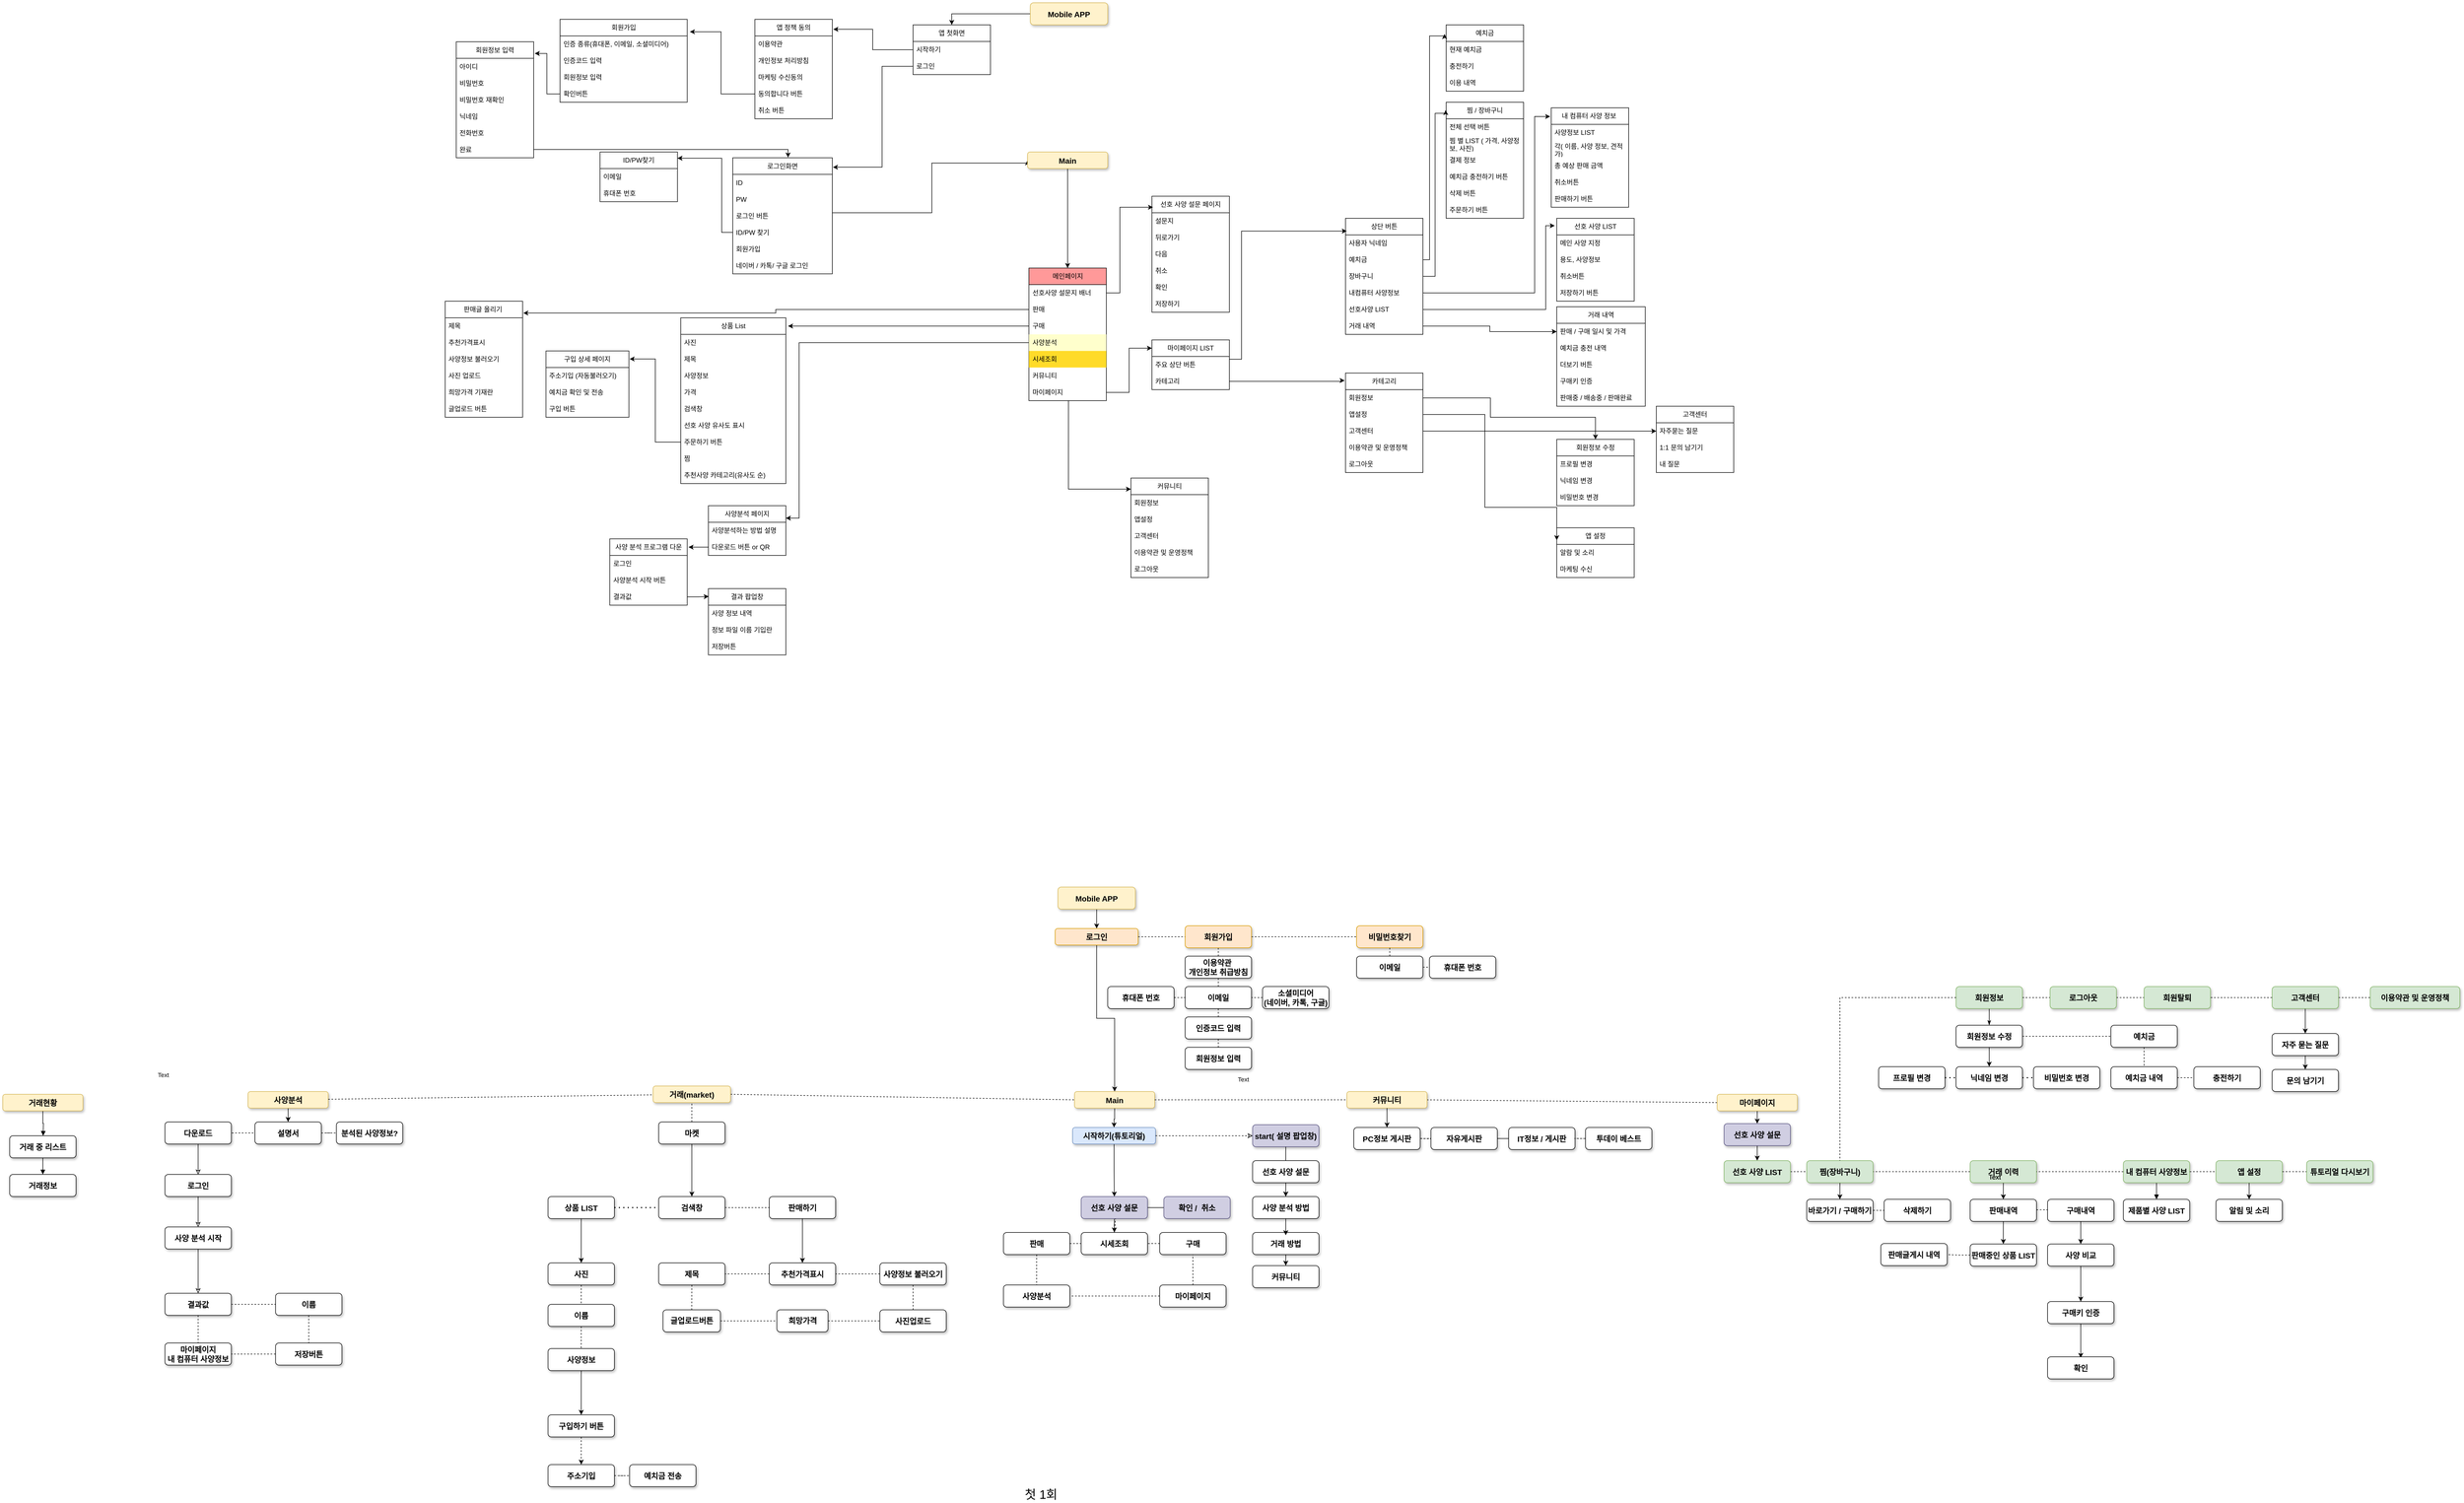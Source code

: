 <mxfile version="20.5.3" type="github">
  <diagram name="Page-1" id="97916047-d0de-89f5-080d-49f4d83e522f">
    <mxGraphModel dx="10244" dy="2828.5" grid="1" gridSize="10" guides="1" tooltips="1" connect="1" arrows="1" fold="1" page="1" pageScale="1.5" pageWidth="1169" pageHeight="827" background="none" math="0" shadow="0">
      <root>
        <mxCell id="0" />
        <mxCell id="1" parent="0" />
        <mxCell id="eFe6NXDTMwuamUTCRNsm-122" value="" style="elbow=vertical;strokeWidth=1;endArrow=none;endFill=0;fontStyle=1;dashed=1;entryX=0.966;entryY=0.5;entryDx=0;entryDy=0;exitX=0;exitY=0.5;exitDx=0;exitDy=0;entryPerimeter=0;" parent="1" source="eFe6NXDTMwuamUTCRNsm-106" target="eFe6NXDTMwuamUTCRNsm-108" edge="1">
          <mxGeometry x="-2822.5" y="1154.91" width="100" height="100" as="geometry">
            <mxPoint x="-3214.5" y="1210.0" as="sourcePoint" />
            <mxPoint x="-2969.5" y="1210.0" as="targetPoint" />
          </mxGeometry>
        </mxCell>
        <mxCell id="eFe6NXDTMwuamUTCRNsm-123" value="Text" style="edgeLabel;html=1;align=center;verticalAlign=middle;resizable=0;points=[];" parent="eFe6NXDTMwuamUTCRNsm-122" vertex="1" connectable="0">
          <mxGeometry relative="1" as="geometry">
            <mxPoint x="-593" y="-40" as="offset" />
          </mxGeometry>
        </mxCell>
        <mxCell id="XjYkyjgMCkCa7mMpTtTm-49" value="" style="edgeStyle=orthogonalEdgeStyle;rounded=0;orthogonalLoop=1;jettySize=auto;html=1;" parent="1" source="2" target="3" edge="1">
          <mxGeometry relative="1" as="geometry" />
        </mxCell>
        <mxCell id="2" value="Mobile APP" style="rounded=1;fillColor=#fff2cc;strokeColor=#d6b656;shadow=1;fontStyle=1;fontSize=14;" parent="1" vertex="1">
          <mxGeometry x="-3452" y="1480" width="140" height="40" as="geometry" />
        </mxCell>
        <mxCell id="XjYkyjgMCkCa7mMpTtTm-50" value="" style="edgeStyle=orthogonalEdgeStyle;rounded=0;orthogonalLoop=1;jettySize=auto;html=1;" parent="1" source="3" target="4" edge="1">
          <mxGeometry relative="1" as="geometry" />
        </mxCell>
        <mxCell id="3" value="로그인" style="rounded=1;shadow=1;fontStyle=1;fontSize=14;fillColor=#ffe6cc;strokeColor=#d79b00;" parent="1" vertex="1">
          <mxGeometry x="-3457" y="1555" width="150" height="30" as="geometry" />
        </mxCell>
        <mxCell id="XjYkyjgMCkCa7mMpTtTm-51" value="" style="edgeStyle=orthogonalEdgeStyle;rounded=0;orthogonalLoop=1;jettySize=auto;html=1;" parent="1" source="4" target="eFe6NXDTMwuamUTCRNsm-63" edge="1">
          <mxGeometry relative="1" as="geometry" />
        </mxCell>
        <mxCell id="4" value="Main" style="rounded=1;fillColor=#fff2cc;strokeColor=#d6b656;shadow=1;fontStyle=1;fontSize=14;" parent="1" vertex="1">
          <mxGeometry x="-3422" y="1850" width="145" height="30" as="geometry" />
        </mxCell>
        <mxCell id="33" value="" style="elbow=vertical;strokeWidth=1;endArrow=none;endFill=0;fontStyle=1;dashed=1;entryX=0;entryY=0.5;entryDx=0;entryDy=0;exitX=1;exitY=0.5;exitDx=0;exitDy=0;" parent="1" source="3" target="7" edge="1">
          <mxGeometry x="-3520" y="1560.5" width="100" height="100" as="geometry">
            <mxPoint x="-3232" y="1625" as="sourcePoint" />
            <mxPoint x="-3420" y="1560.5" as="targetPoint" />
          </mxGeometry>
        </mxCell>
        <mxCell id="eFe6NXDTMwuamUTCRNsm-90" value="" style="edgeStyle=none;rounded=0;orthogonalLoop=1;jettySize=auto;html=1;dashed=1;strokeWidth=1;endArrow=none;endFill=0;" parent="1" source="7" target="eFe6NXDTMwuamUTCRNsm-88" edge="1">
          <mxGeometry relative="1" as="geometry" />
        </mxCell>
        <mxCell id="7" value="회원가입" style="rounded=1;shadow=1;fontStyle=1;fontSize=14;fillColor=#ffe6cc;strokeColor=#d79b00;" parent="1" vertex="1">
          <mxGeometry x="-3222" y="1550" width="120" height="40" as="geometry" />
        </mxCell>
        <mxCell id="XjYkyjgMCkCa7mMpTtTm-52" value="" style="edgeStyle=orthogonalEdgeStyle;rounded=0;orthogonalLoop=1;jettySize=auto;html=1;" parent="1" source="eFe6NXDTMwuamUTCRNsm-63" target="eFe6NXDTMwuamUTCRNsm-124" edge="1">
          <mxGeometry relative="1" as="geometry" />
        </mxCell>
        <mxCell id="eFe6NXDTMwuamUTCRNsm-63" value="시작하기(튜토리얼)" style="rounded=1;shadow=1;fontStyle=1;fontSize=14;fillColor=#dae8fc;strokeColor=#6c8ebf;" parent="1" vertex="1">
          <mxGeometry x="-3425.5" y="1915" width="150" height="30" as="geometry" />
        </mxCell>
        <mxCell id="eFe6NXDTMwuamUTCRNsm-64" value="" style="elbow=vertical;strokeWidth=1;endArrow=classic;endFill=0;fontStyle=1;dashed=1;entryX=0;entryY=0.5;entryDx=0;entryDy=0;exitX=1;exitY=0.5;exitDx=0;exitDy=0;" parent="1" source="eFe6NXDTMwuamUTCRNsm-63" target="eFe6NXDTMwuamUTCRNsm-66" edge="1">
          <mxGeometry x="-3475.5" y="1800.5" width="100" height="100" as="geometry">
            <mxPoint x="-3262.5" y="1810" as="sourcePoint" />
            <mxPoint x="-3375.5" y="1800.5" as="targetPoint" />
          </mxGeometry>
        </mxCell>
        <mxCell id="XjYkyjgMCkCa7mMpTtTm-45" value="" style="edgeStyle=orthogonalEdgeStyle;rounded=0;orthogonalLoop=1;jettySize=auto;html=1;startArrow=none;" parent="1" source="eFe6NXDTMwuamUTCRNsm-67" target="eFe6NXDTMwuamUTCRNsm-114" edge="1">
          <mxGeometry relative="1" as="geometry" />
        </mxCell>
        <mxCell id="eFe6NXDTMwuamUTCRNsm-66" value="start( 설명 팝업창)" style="rounded=1;shadow=1;fontStyle=1;fontSize=14;fillColor=#d0cee2;strokeColor=#56517e;" parent="1" vertex="1">
          <mxGeometry x="-3100" y="1910" width="120" height="40" as="geometry" />
        </mxCell>
        <mxCell id="XjYkyjgMCkCa7mMpTtTm-44" value="" style="edgeStyle=orthogonalEdgeStyle;rounded=0;orthogonalLoop=1;jettySize=auto;html=1;" parent="1" source="eFe6NXDTMwuamUTCRNsm-67" target="eFe6NXDTMwuamUTCRNsm-114" edge="1">
          <mxGeometry relative="1" as="geometry" />
        </mxCell>
        <mxCell id="XjYkyjgMCkCa7mMpTtTm-40" value="" style="edgeStyle=orthogonalEdgeStyle;rounded=0;orthogonalLoop=1;jettySize=auto;html=1;" parent="1" source="eFe6NXDTMwuamUTCRNsm-68" target="eFe6NXDTMwuamUTCRNsm-69" edge="1">
          <mxGeometry relative="1" as="geometry" />
        </mxCell>
        <mxCell id="eFe6NXDTMwuamUTCRNsm-68" value="거래 방법" style="rounded=1;shadow=1;fontStyle=1;fontSize=14;" parent="1" vertex="1">
          <mxGeometry x="-3100" y="2105" width="120" height="40" as="geometry" />
        </mxCell>
        <mxCell id="eFe6NXDTMwuamUTCRNsm-69" value="커뮤니티" style="rounded=1;shadow=1;fontStyle=1;fontSize=14;" parent="1" vertex="1">
          <mxGeometry x="-3100" y="2165" width="120" height="40" as="geometry" />
        </mxCell>
        <mxCell id="eFe6NXDTMwuamUTCRNsm-75" value="이메일" style="rounded=1;shadow=1;fontStyle=1;fontSize=14;" parent="1" vertex="1">
          <mxGeometry x="-3222" y="1660" width="120" height="40" as="geometry" />
        </mxCell>
        <mxCell id="eFe6NXDTMwuamUTCRNsm-76" value="휴대폰 번호" style="rounded=1;shadow=1;fontStyle=1;fontSize=14;" parent="1" vertex="1">
          <mxGeometry x="-3362" y="1660" width="120" height="40" as="geometry" />
        </mxCell>
        <mxCell id="eFe6NXDTMwuamUTCRNsm-77" value="" style="edgeStyle=none;rounded=0;orthogonalLoop=1;jettySize=auto;html=1;dashed=1;strokeWidth=1;endArrow=none;endFill=0;entryX=1;entryY=0.5;entryDx=0;entryDy=0;" parent="1" source="eFe6NXDTMwuamUTCRNsm-78" target="eFe6NXDTMwuamUTCRNsm-75" edge="1">
          <mxGeometry relative="1" as="geometry" />
        </mxCell>
        <mxCell id="eFe6NXDTMwuamUTCRNsm-78" value="소셜미디어&#xa;(네이버, 카톡, 구글)" style="rounded=1;shadow=1;fontStyle=1;fontSize=14;" parent="1" vertex="1">
          <mxGeometry x="-3082" y="1660" width="120" height="40" as="geometry" />
        </mxCell>
        <mxCell id="eFe6NXDTMwuamUTCRNsm-80" value="" style="edgeStyle=none;rounded=0;orthogonalLoop=1;jettySize=auto;html=1;dashed=1;strokeWidth=1;endArrow=none;endFill=0;entryX=0;entryY=0.5;entryDx=0;entryDy=0;exitX=1;exitY=0.5;exitDx=0;exitDy=0;" parent="1" source="eFe6NXDTMwuamUTCRNsm-76" target="eFe6NXDTMwuamUTCRNsm-75" edge="1">
          <mxGeometry relative="1" as="geometry">
            <mxPoint x="-3382.55" y="1664.01" as="sourcePoint" />
            <mxPoint x="-3382" y="1630" as="targetPoint" />
            <Array as="points" />
          </mxGeometry>
        </mxCell>
        <mxCell id="eFe6NXDTMwuamUTCRNsm-83" value="" style="edgeStyle=none;rounded=0;orthogonalLoop=1;jettySize=auto;html=1;dashed=1;strokeWidth=1;endArrow=none;endFill=0;exitX=0.5;exitY=0;exitDx=0;exitDy=0;" parent="1" source="eFe6NXDTMwuamUTCRNsm-75" edge="1">
          <mxGeometry relative="1" as="geometry">
            <mxPoint x="-3162" y="1605" as="sourcePoint" />
            <mxPoint x="-3162" y="1625" as="targetPoint" />
            <Array as="points" />
          </mxGeometry>
        </mxCell>
        <mxCell id="eFe6NXDTMwuamUTCRNsm-84" value="" style="elbow=vertical;strokeWidth=1;endArrow=none;endFill=0;fontStyle=1;dashed=1;entryX=0;entryY=0.5;entryDx=0;entryDy=0;exitX=1;exitY=0.5;exitDx=0;exitDy=0;" parent="1" target="eFe6NXDTMwuamUTCRNsm-86" edge="1">
          <mxGeometry x="-3315" y="1560.5" width="100" height="100" as="geometry">
            <mxPoint x="-3102" y="1570" as="sourcePoint" />
            <mxPoint x="-3215" y="1560.5" as="targetPoint" />
          </mxGeometry>
        </mxCell>
        <mxCell id="eFe6NXDTMwuamUTCRNsm-85" value="첫 1회" style="edgeLabel;html=1;align=center;verticalAlign=middle;resizable=0;points=[];fontSize=22;" parent="eFe6NXDTMwuamUTCRNsm-84" vertex="1" connectable="0">
          <mxGeometry relative="1" as="geometry">
            <mxPoint x="-476" y="1010" as="offset" />
          </mxGeometry>
        </mxCell>
        <mxCell id="eFe6NXDTMwuamUTCRNsm-86" value="비밀번호찾기" style="rounded=1;shadow=1;fontStyle=1;fontSize=14;fillColor=#ffe6cc;strokeColor=#d79b00;" parent="1" vertex="1">
          <mxGeometry x="-2912" y="1550" width="120" height="40" as="geometry" />
        </mxCell>
        <mxCell id="eFe6NXDTMwuamUTCRNsm-88" value="이용약관 &#xa;개인정보 취급방침" style="rounded=1;shadow=1;fontStyle=1;fontSize=14;" parent="1" vertex="1">
          <mxGeometry x="-3222" y="1605" width="120" height="40" as="geometry" />
        </mxCell>
        <mxCell id="eFe6NXDTMwuamUTCRNsm-89" value="" style="edgeStyle=none;rounded=0;orthogonalLoop=1;jettySize=auto;html=1;dashed=1;strokeWidth=1;endArrow=none;endFill=0;exitX=0.5;exitY=0;exitDx=0;exitDy=0;" parent="1" source="eFe6NXDTMwuamUTCRNsm-88" edge="1">
          <mxGeometry relative="1" as="geometry">
            <mxPoint x="-3162" y="1590" as="sourcePoint" />
            <mxPoint x="-3162" y="1595" as="targetPoint" />
            <Array as="points" />
          </mxGeometry>
        </mxCell>
        <mxCell id="eFe6NXDTMwuamUTCRNsm-93" value="이메일" style="rounded=1;shadow=1;fontStyle=1;fontSize=14;" parent="1" vertex="1">
          <mxGeometry x="-2912" y="1605" width="120" height="40" as="geometry" />
        </mxCell>
        <mxCell id="eFe6NXDTMwuamUTCRNsm-94" value="휴대폰 번호" style="rounded=1;shadow=1;fontStyle=1;fontSize=14;" parent="1" vertex="1">
          <mxGeometry x="-2780.25" y="1605" width="120" height="40" as="geometry" />
        </mxCell>
        <mxCell id="eFe6NXDTMwuamUTCRNsm-96" value="" style="edgeStyle=none;rounded=0;orthogonalLoop=1;jettySize=auto;html=1;dashed=1;strokeWidth=1;endArrow=none;endFill=0;exitX=0.5;exitY=0;exitDx=0;exitDy=0;entryX=0.5;entryY=1;entryDx=0;entryDy=0;" parent="1" source="eFe6NXDTMwuamUTCRNsm-93" target="eFe6NXDTMwuamUTCRNsm-86" edge="1">
          <mxGeometry relative="1" as="geometry">
            <mxPoint x="-3047" y="1670" as="sourcePoint" />
            <mxPoint x="-3047" y="1635" as="targetPoint" />
            <Array as="points" />
          </mxGeometry>
        </mxCell>
        <mxCell id="eFe6NXDTMwuamUTCRNsm-97" value="인증코드 입력" style="rounded=1;shadow=1;fontStyle=1;fontSize=14;" parent="1" vertex="1">
          <mxGeometry x="-3222" y="1715" width="120" height="40" as="geometry" />
        </mxCell>
        <mxCell id="eFe6NXDTMwuamUTCRNsm-100" value="회원정보 입력" style="rounded=1;shadow=1;fontStyle=1;fontSize=14;" parent="1" vertex="1">
          <mxGeometry x="-3222" y="1770" width="120" height="40" as="geometry" />
        </mxCell>
        <mxCell id="eFe6NXDTMwuamUTCRNsm-101" value="" style="edgeStyle=none;rounded=0;orthogonalLoop=1;jettySize=auto;html=1;dashed=1;strokeWidth=1;endArrow=none;endFill=0;entryX=0.5;entryY=1;entryDx=0;entryDy=0;exitX=0.5;exitY=0;exitDx=0;exitDy=0;" parent="1" source="eFe6NXDTMwuamUTCRNsm-100" edge="1">
          <mxGeometry relative="1" as="geometry">
            <mxPoint x="-3382.55" y="1719.01" as="sourcePoint" />
            <mxPoint x="-3162" y="1755" as="targetPoint" />
            <Array as="points" />
          </mxGeometry>
        </mxCell>
        <mxCell id="eFe6NXDTMwuamUTCRNsm-103" value="" style="edgeStyle=none;rounded=0;orthogonalLoop=1;jettySize=auto;html=1;dashed=1;strokeWidth=1;endArrow=none;endFill=0;exitX=0.5;exitY=0;exitDx=0;exitDy=0;entryX=0.5;entryY=1;entryDx=0;entryDy=0;" parent="1" source="eFe6NXDTMwuamUTCRNsm-97" target="eFe6NXDTMwuamUTCRNsm-75" edge="1">
          <mxGeometry relative="1" as="geometry">
            <mxPoint x="-3082" y="1755" as="sourcePoint" />
            <mxPoint x="-3002" y="1755" as="targetPoint" />
            <Array as="points" />
          </mxGeometry>
        </mxCell>
        <mxCell id="eFe6NXDTMwuamUTCRNsm-104" value="" style="edgeStyle=none;rounded=0;orthogonalLoop=1;jettySize=auto;html=1;dashed=1;strokeWidth=1;endArrow=none;endFill=0;exitX=1;exitY=0.5;exitDx=0;exitDy=0;entryX=0;entryY=0.5;entryDx=0;entryDy=0;" parent="1" source="eFe6NXDTMwuamUTCRNsm-93" target="eFe6NXDTMwuamUTCRNsm-94" edge="1">
          <mxGeometry relative="1" as="geometry">
            <mxPoint x="-2842.0" y="1615" as="sourcePoint" />
            <mxPoint x="-2842.0" y="1600" as="targetPoint" />
            <Array as="points" />
          </mxGeometry>
        </mxCell>
        <mxCell id="XjYkyjgMCkCa7mMpTtTm-55" value="" style="edgeStyle=orthogonalEdgeStyle;rounded=0;orthogonalLoop=1;jettySize=auto;html=1;entryX=0.5;entryY=0;entryDx=0;entryDy=0;" parent="1" source="eFe6NXDTMwuamUTCRNsm-106" target="eFe6NXDTMwuamUTCRNsm-133" edge="1">
          <mxGeometry relative="1" as="geometry" />
        </mxCell>
        <mxCell id="eFe6NXDTMwuamUTCRNsm-106" value="마이페이지" style="rounded=1;fillColor=#fff2cc;strokeColor=#d6b656;shadow=1;fontStyle=1;fontSize=14;" parent="1" vertex="1">
          <mxGeometry x="-2260" y="1855" width="145" height="30" as="geometry" />
        </mxCell>
        <mxCell id="XjYkyjgMCkCa7mMpTtTm-47" value="" style="edgeStyle=orthogonalEdgeStyle;rounded=0;orthogonalLoop=1;jettySize=auto;html=1;" parent="1" source="eFe6NXDTMwuamUTCRNsm-107" target="eFe6NXDTMwuamUTCRNsm-157" edge="1">
          <mxGeometry relative="1" as="geometry" />
        </mxCell>
        <mxCell id="eFe6NXDTMwuamUTCRNsm-107" value="사양분석" style="rounded=1;fillColor=#fff2cc;strokeColor=#d6b656;shadow=1;fontStyle=1;fontSize=14;" parent="1" vertex="1">
          <mxGeometry x="-4916.5" y="1850" width="145" height="30" as="geometry" />
        </mxCell>
        <mxCell id="eFe6NXDTMwuamUTCRNsm-108" value="커뮤니티" style="rounded=1;fillColor=#fff2cc;strokeColor=#d6b656;shadow=1;fontStyle=1;fontSize=14;" parent="1" vertex="1">
          <mxGeometry x="-2929.5" y="1850" width="145" height="30" as="geometry" />
        </mxCell>
        <mxCell id="XjYkyjgMCkCa7mMpTtTm-43" value="" style="edgeStyle=orthogonalEdgeStyle;rounded=0;orthogonalLoop=1;jettySize=auto;html=1;entryX=0.5;entryY=0.125;entryDx=0;entryDy=0;entryPerimeter=0;" parent="1" source="eFe6NXDTMwuamUTCRNsm-114" target="eFe6NXDTMwuamUTCRNsm-68" edge="1">
          <mxGeometry relative="1" as="geometry">
            <mxPoint x="-3040" y="2095" as="targetPoint" />
          </mxGeometry>
        </mxCell>
        <mxCell id="eFe6NXDTMwuamUTCRNsm-114" value="사양 분석 방법" style="rounded=1;shadow=1;fontStyle=1;fontSize=14;" parent="1" vertex="1">
          <mxGeometry x="-3100" y="2040" width="120" height="40" as="geometry" />
        </mxCell>
        <mxCell id="eFe6NXDTMwuamUTCRNsm-116" value="" style="elbow=vertical;strokeWidth=1;endArrow=none;endFill=0;fontStyle=1;dashed=1;" parent="1" source="eFe6NXDTMwuamUTCRNsm-107" target="eFe6NXDTMwuamUTCRNsm-105" edge="1">
          <mxGeometry x="-3962" y="1810.5" width="100" height="100" as="geometry">
            <mxPoint x="-4346.5" y="1865" as="sourcePoint" />
            <mxPoint x="-4206.5" y="1865.0" as="targetPoint" />
          </mxGeometry>
        </mxCell>
        <mxCell id="eFe6NXDTMwuamUTCRNsm-117" value="Text" style="edgeLabel;html=1;align=center;verticalAlign=middle;resizable=0;points=[];" parent="eFe6NXDTMwuamUTCRNsm-116" vertex="1" connectable="0">
          <mxGeometry relative="1" as="geometry">
            <mxPoint x="-593" y="-40" as="offset" />
          </mxGeometry>
        </mxCell>
        <mxCell id="eFe6NXDTMwuamUTCRNsm-118" value="" style="elbow=vertical;strokeWidth=1;endArrow=none;endFill=0;fontStyle=1;dashed=1;exitX=1;exitY=0.5;exitDx=0;exitDy=0;entryX=0;entryY=0.5;entryDx=0;entryDy=0;" parent="1" source="eFe6NXDTMwuamUTCRNsm-105" target="4" edge="1">
          <mxGeometry x="-3180.5" y="1809.91" width="100" height="100" as="geometry">
            <mxPoint x="-3565" y="1864.41" as="sourcePoint" />
            <mxPoint x="-3410" y="1855" as="targetPoint" />
            <Array as="points" />
          </mxGeometry>
        </mxCell>
        <mxCell id="eFe6NXDTMwuamUTCRNsm-120" value="" style="elbow=vertical;strokeWidth=1;endArrow=none;endFill=0;fontStyle=1;dashed=1;entryX=0;entryY=0.5;entryDx=0;entryDy=0;" parent="1" source="4" target="eFe6NXDTMwuamUTCRNsm-108" edge="1">
          <mxGeometry x="-2883" y="1809.91" width="100" height="100" as="geometry">
            <mxPoint x="-3270" y="1865" as="sourcePoint" />
            <mxPoint x="-3127.5" y="1864.41" as="targetPoint" />
          </mxGeometry>
        </mxCell>
        <mxCell id="rimcrX7OqDLzWgMT_Scs-69" value="" style="edgeStyle=orthogonalEdgeStyle;rounded=0;orthogonalLoop=1;jettySize=auto;html=1;endArrow=none;endFill=0;" parent="1" source="eFe6NXDTMwuamUTCRNsm-124" target="rimcrX7OqDLzWgMT_Scs-68" edge="1">
          <mxGeometry relative="1" as="geometry" />
        </mxCell>
        <mxCell id="XjYkyjgMCkCa7mMpTtTm-53" value="" style="edgeStyle=orthogonalEdgeStyle;rounded=0;orthogonalLoop=1;jettySize=auto;html=1;" parent="1" source="eFe6NXDTMwuamUTCRNsm-124" target="eFe6NXDTMwuamUTCRNsm-131" edge="1">
          <mxGeometry relative="1" as="geometry" />
        </mxCell>
        <mxCell id="eFe6NXDTMwuamUTCRNsm-124" value="선호 사양 설문" style="rounded=1;shadow=1;fontStyle=1;fontSize=14;fillColor=#d0cee2;strokeColor=#56517e;" parent="1" vertex="1">
          <mxGeometry x="-3410" y="2040" width="120" height="40" as="geometry" />
        </mxCell>
        <mxCell id="eFe6NXDTMwuamUTCRNsm-125" value="" style="edgeStyle=none;rounded=0;orthogonalLoop=1;jettySize=auto;html=1;dashed=1;strokeWidth=1;endArrow=none;endFill=0;exitX=0;exitY=0.5;exitDx=0;exitDy=0;" parent="1" source="eFe6NXDTMwuamUTCRNsm-126" target="eFe6NXDTMwuamUTCRNsm-131" edge="1">
          <mxGeometry relative="1" as="geometry">
            <mxPoint x="-3348" y="2145" as="targetPoint" />
          </mxGeometry>
        </mxCell>
        <mxCell id="eFe6NXDTMwuamUTCRNsm-126" value="구매" style="rounded=1;shadow=1;fontStyle=1;fontSize=14;" parent="1" vertex="1">
          <mxGeometry x="-3268" y="2105" width="120" height="40" as="geometry" />
        </mxCell>
        <mxCell id="URNRII1w7KCXuAZZDhyS-84" value="" style="edgeStyle=orthogonalEdgeStyle;rounded=0;orthogonalLoop=1;jettySize=auto;html=1;dashed=1;endArrow=none;endFill=0;" parent="1" source="eFe6NXDTMwuamUTCRNsm-127" target="URNRII1w7KCXuAZZDhyS-83" edge="1">
          <mxGeometry relative="1" as="geometry" />
        </mxCell>
        <mxCell id="eFe6NXDTMwuamUTCRNsm-127" value="판매" style="rounded=1;shadow=1;fontStyle=1;fontSize=14;" parent="1" vertex="1">
          <mxGeometry x="-3550.5" y="2105" width="120" height="40" as="geometry" />
        </mxCell>
        <mxCell id="eFe6NXDTMwuamUTCRNsm-131" value="시세조회" style="rounded=1;shadow=1;fontStyle=1;fontSize=14;" parent="1" vertex="1">
          <mxGeometry x="-3410" y="2105" width="120" height="40" as="geometry" />
        </mxCell>
        <mxCell id="eFe6NXDTMwuamUTCRNsm-132" value="" style="edgeStyle=none;rounded=0;orthogonalLoop=1;jettySize=auto;html=1;dashed=1;strokeWidth=1;endArrow=none;endFill=0;entryX=0.5;entryY=1;entryDx=0;entryDy=0;exitX=0.5;exitY=0;exitDx=0;exitDy=0;" parent="1" source="eFe6NXDTMwuamUTCRNsm-131" edge="1">
          <mxGeometry relative="1" as="geometry">
            <mxPoint x="-3568.55" y="2054.01" as="sourcePoint" />
            <mxPoint x="-3348" y="2080" as="targetPoint" />
            <Array as="points" />
          </mxGeometry>
        </mxCell>
        <mxCell id="XjYkyjgMCkCa7mMpTtTm-56" value="" style="edgeStyle=orthogonalEdgeStyle;rounded=0;orthogonalLoop=1;jettySize=auto;html=1;" parent="1" source="eFe6NXDTMwuamUTCRNsm-133" target="eFe6NXDTMwuamUTCRNsm-221" edge="1">
          <mxGeometry relative="1" as="geometry" />
        </mxCell>
        <mxCell id="eFe6NXDTMwuamUTCRNsm-133" value="선호 사양 설문" style="rounded=1;shadow=1;fontStyle=1;fontSize=14;fillColor=#d0cee2;strokeColor=#56517e;" parent="1" vertex="1">
          <mxGeometry x="-2247.5" y="1908" width="120" height="40" as="geometry" />
        </mxCell>
        <mxCell id="eFe6NXDTMwuamUTCRNsm-134" value="" style="edgeStyle=none;rounded=0;orthogonalLoop=1;jettySize=auto;html=1;dashed=1;strokeWidth=1;endArrow=none;endFill=0;entryX=1;entryY=0.5;entryDx=0;entryDy=0;" parent="1" source="eFe6NXDTMwuamUTCRNsm-135" target="eFe6NXDTMwuamUTCRNsm-140" edge="1">
          <mxGeometry relative="1" as="geometry">
            <mxPoint x="-2270" y="2015.0" as="targetPoint" />
          </mxGeometry>
        </mxCell>
        <mxCell id="XjYkyjgMCkCa7mMpTtTm-63" value="" style="edgeStyle=orthogonalEdgeStyle;rounded=0;orthogonalLoop=1;jettySize=auto;html=1;" parent="1" source="eFe6NXDTMwuamUTCRNsm-135" target="eFe6NXDTMwuamUTCRNsm-142" edge="1">
          <mxGeometry relative="1" as="geometry" />
        </mxCell>
        <mxCell id="eFe6NXDTMwuamUTCRNsm-135" value="거래 이력" style="rounded=1;shadow=1;fontStyle=1;fontSize=14;fillColor=#d5e8d4;strokeColor=#82b366;" parent="1" vertex="1">
          <mxGeometry x="-1802.5" y="1975" width="120" height="40" as="geometry" />
        </mxCell>
        <mxCell id="r77UMJ5Ng2X09h00kHRx-50" style="edgeStyle=orthogonalEdgeStyle;rounded=0;orthogonalLoop=1;jettySize=auto;html=1;exitX=0.5;exitY=1;exitDx=0;exitDy=0;entryX=0.5;entryY=0;entryDx=0;entryDy=0;endArrow=classicThin;endFill=1;" parent="1" source="eFe6NXDTMwuamUTCRNsm-136" target="URNRII1w7KCXuAZZDhyS-33" edge="1">
          <mxGeometry relative="1" as="geometry" />
        </mxCell>
        <mxCell id="r77UMJ5Ng2X09h00kHRx-53" value="" style="edgeStyle=orthogonalEdgeStyle;rounded=0;orthogonalLoop=1;jettySize=auto;html=1;endArrow=none;endFill=0;dashed=1;" parent="1" source="eFe6NXDTMwuamUTCRNsm-136" target="URNRII1w7KCXuAZZDhyS-42" edge="1">
          <mxGeometry relative="1" as="geometry" />
        </mxCell>
        <mxCell id="eFe6NXDTMwuamUTCRNsm-136" value="회원정보" style="rounded=1;shadow=1;fontStyle=1;fontSize=14;fillColor=#d5e8d4;strokeColor=#82b366;" parent="1" vertex="1">
          <mxGeometry x="-1828" y="1660" width="120" height="40" as="geometry" />
        </mxCell>
        <mxCell id="XjYkyjgMCkCa7mMpTtTm-57" value="" style="edgeStyle=orthogonalEdgeStyle;rounded=0;orthogonalLoop=1;jettySize=auto;html=1;" parent="1" source="eFe6NXDTMwuamUTCRNsm-140" target="eFe6NXDTMwuamUTCRNsm-217" edge="1">
          <mxGeometry relative="1" as="geometry" />
        </mxCell>
        <mxCell id="eFe6NXDTMwuamUTCRNsm-140" value="찜(장바구니)" style="rounded=1;shadow=1;fontStyle=1;fontSize=14;fillColor=#d5e8d4;strokeColor=#82b366;" parent="1" vertex="1">
          <mxGeometry x="-2098" y="1975" width="120" height="40" as="geometry" />
        </mxCell>
        <mxCell id="XjYkyjgMCkCa7mMpTtTm-59" value="" style="edgeStyle=orthogonalEdgeStyle;rounded=0;orthogonalLoop=1;jettySize=auto;html=1;" parent="1" source="eFe6NXDTMwuamUTCRNsm-142" target="rimcrX7OqDLzWgMT_Scs-76" edge="1">
          <mxGeometry relative="1" as="geometry" />
        </mxCell>
        <mxCell id="eFe6NXDTMwuamUTCRNsm-142" value="판매내역" style="rounded=1;shadow=1;fontStyle=1;fontSize=14;" parent="1" vertex="1">
          <mxGeometry x="-1802.5" y="2045" width="120" height="40" as="geometry" />
        </mxCell>
        <mxCell id="XjYkyjgMCkCa7mMpTtTm-60" value="" style="edgeStyle=orthogonalEdgeStyle;rounded=0;orthogonalLoop=1;jettySize=auto;html=1;" parent="1" source="eFe6NXDTMwuamUTCRNsm-145" target="rimcrX7OqDLzWgMT_Scs-70" edge="1">
          <mxGeometry relative="1" as="geometry" />
        </mxCell>
        <mxCell id="eFe6NXDTMwuamUTCRNsm-145" value="구매내역" style="rounded=1;shadow=1;fontStyle=1;fontSize=14;" parent="1" vertex="1">
          <mxGeometry x="-1662.5" y="2045" width="120" height="40" as="geometry" />
        </mxCell>
        <mxCell id="eFe6NXDTMwuamUTCRNsm-146" value="" style="elbow=vertical;strokeWidth=1;endArrow=none;endFill=0;fontStyle=1;dashed=1;entryX=0;entryY=0.5;entryDx=0;entryDy=0;exitX=1;exitY=0.5;exitDx=0;exitDy=0;" parent="1" edge="1">
          <mxGeometry x="-2408" y="1599.5" width="100" height="100" as="geometry">
            <mxPoint x="-1682.5" y="2064" as="sourcePoint" />
            <mxPoint x="-1662.5" y="2064" as="targetPoint" />
          </mxGeometry>
        </mxCell>
        <mxCell id="eFe6NXDTMwuamUTCRNsm-148" value="판매글게시 내역" style="rounded=1;shadow=1;fontStyle=1;fontSize=14;" parent="1" vertex="1">
          <mxGeometry x="-1964" y="2125" width="120" height="40" as="geometry" />
        </mxCell>
        <mxCell id="rimcrX7OqDLzWgMT_Scs-63" value="" style="edgeStyle=orthogonalEdgeStyle;rounded=0;orthogonalLoop=1;jettySize=auto;html=1;endArrow=block;endFill=1;" parent="1" source="eFe6NXDTMwuamUTCRNsm-155" target="rimcrX7OqDLzWgMT_Scs-62" edge="1">
          <mxGeometry relative="1" as="geometry" />
        </mxCell>
        <mxCell id="eFe6NXDTMwuamUTCRNsm-155" value="내 컴퓨터 사양정보" style="rounded=1;shadow=1;fontStyle=1;fontSize=14;fillColor=#d5e8d4;strokeColor=#82b366;" parent="1" vertex="1">
          <mxGeometry x="-1525.5" y="1975" width="120" height="40" as="geometry" />
        </mxCell>
        <mxCell id="eFe6NXDTMwuamUTCRNsm-156" value="" style="edgeStyle=none;rounded=0;orthogonalLoop=1;jettySize=auto;html=1;dashed=1;strokeWidth=1;endArrow=none;endFill=0;exitX=0;exitY=0.5;exitDx=0;exitDy=0;entryX=1;entryY=0.5;entryDx=0;entryDy=0;" parent="1" source="eFe6NXDTMwuamUTCRNsm-155" target="eFe6NXDTMwuamUTCRNsm-135" edge="1">
          <mxGeometry relative="1" as="geometry">
            <mxPoint x="-1682.5" y="1935" as="targetPoint" />
            <mxPoint x="-1532.5" y="1935" as="sourcePoint" />
          </mxGeometry>
        </mxCell>
        <mxCell id="URNRII1w7KCXuAZZDhyS-81" value="" style="edgeStyle=orthogonalEdgeStyle;rounded=0;orthogonalLoop=1;jettySize=auto;html=1;dashed=1;endArrow=none;endFill=0;" parent="1" source="eFe6NXDTMwuamUTCRNsm-157" target="URNRII1w7KCXuAZZDhyS-80" edge="1">
          <mxGeometry relative="1" as="geometry" />
        </mxCell>
        <mxCell id="eFe6NXDTMwuamUTCRNsm-157" value="설명서" style="rounded=1;shadow=1;fontStyle=1;fontSize=14;" parent="1" vertex="1">
          <mxGeometry x="-4904" y="1905" width="120" height="40" as="geometry" />
        </mxCell>
        <mxCell id="eFe6NXDTMwuamUTCRNsm-158" value="" style="edgeStyle=none;rounded=0;orthogonalLoop=1;jettySize=auto;html=1;dashed=1;strokeWidth=1;endArrow=none;endFill=0;entryX=0;entryY=0.5;entryDx=0;entryDy=0;" parent="1" target="eFe6NXDTMwuamUTCRNsm-159" edge="1">
          <mxGeometry relative="1" as="geometry">
            <mxPoint x="-4906.72" y="1925" as="sourcePoint" />
            <mxPoint x="-4844" y="1885.0" as="targetPoint" />
            <Array as="points" />
          </mxGeometry>
        </mxCell>
        <mxCell id="rimcrX7OqDLzWgMT_Scs-48" value="" style="edgeStyle=orthogonalEdgeStyle;rounded=0;orthogonalLoop=1;jettySize=auto;html=1;endArrow=classic;endFill=0;" parent="1" source="eFe6NXDTMwuamUTCRNsm-159" target="rimcrX7OqDLzWgMT_Scs-47" edge="1">
          <mxGeometry relative="1" as="geometry" />
        </mxCell>
        <mxCell id="eFe6NXDTMwuamUTCRNsm-159" value="다운로드" style="rounded=1;shadow=1;fontStyle=1;fontSize=14;" parent="1" vertex="1">
          <mxGeometry x="-5066.72" y="1905" width="120" height="40" as="geometry" />
        </mxCell>
        <mxCell id="eFe6NXDTMwuamUTCRNsm-161" value="" style="elbow=vertical;strokeWidth=1;endArrow=none;endFill=0;fontStyle=1;dashed=1;entryX=0.5;entryY=1;entryDx=0;entryDy=0;exitX=0.5;exitY=0;exitDx=0;exitDy=0;" parent="1" source="eFe6NXDTMwuamUTCRNsm-163" target="eFe6NXDTMwuamUTCRNsm-105" edge="1">
          <mxGeometry x="-4112" y="1820.5" width="100" height="100" as="geometry">
            <mxPoint x="-4116.5" y="1900" as="sourcePoint" />
            <mxPoint x="-4176.5" y="1875.0" as="targetPoint" />
          </mxGeometry>
        </mxCell>
        <mxCell id="a7F1Hl_PlcMjDDjZayLa-35" value="" style="edgeStyle=orthogonalEdgeStyle;rounded=0;orthogonalLoop=1;jettySize=auto;html=1;" parent="1" source="eFe6NXDTMwuamUTCRNsm-163" target="a7F1Hl_PlcMjDDjZayLa-34" edge="1">
          <mxGeometry relative="1" as="geometry" />
        </mxCell>
        <mxCell id="eFe6NXDTMwuamUTCRNsm-163" value="마켓" style="rounded=1;shadow=1;fontStyle=1;fontSize=14;" parent="1" vertex="1">
          <mxGeometry x="-4174" y="1905" width="120" height="40" as="geometry" />
        </mxCell>
        <mxCell id="eFe6NXDTMwuamUTCRNsm-169" value="" style="edgeStyle=none;rounded=0;orthogonalLoop=1;jettySize=auto;html=1;dashed=1;strokeWidth=1;endArrow=none;endFill=0;entryX=0;entryY=0.5;entryDx=0;entryDy=0;exitX=1;exitY=0.5;exitDx=0;exitDy=0;" parent="1" source="a7F1Hl_PlcMjDDjZayLa-34" target="a7F1Hl_PlcMjDDjZayLa-36" edge="1">
          <mxGeometry relative="1" as="geometry">
            <mxPoint x="-4054" y="1995" as="sourcePoint" />
            <mxPoint x="-4116.5" y="1960.0" as="targetPoint" />
            <Array as="points" />
          </mxGeometry>
        </mxCell>
        <mxCell id="eFe6NXDTMwuamUTCRNsm-178" value="" style="edgeStyle=none;rounded=0;orthogonalLoop=1;jettySize=auto;html=1;dashed=1;strokeWidth=1;endArrow=none;endFill=0;entryX=0.5;entryY=0;entryDx=0;entryDy=0;exitX=0.5;exitY=1;exitDx=0;exitDy=0;" parent="1" source="a7F1Hl_PlcMjDDjZayLa-60" target="a7F1Hl_PlcMjDDjZayLa-57" edge="1">
          <mxGeometry relative="1" as="geometry">
            <mxPoint x="-4229.776" y="2285" as="targetPoint" />
          </mxGeometry>
        </mxCell>
        <mxCell id="eFe6NXDTMwuamUTCRNsm-184" value="" style="edgeStyle=none;rounded=0;orthogonalLoop=1;jettySize=auto;html=1;dashed=1;strokeWidth=1;endArrow=none;endFill=0;" parent="1" edge="1">
          <mxGeometry relative="1" as="geometry">
            <mxPoint x="-3964.22" y="2460" as="targetPoint" />
            <mxPoint x="-3964.22" y="2460" as="sourcePoint" />
          </mxGeometry>
        </mxCell>
        <mxCell id="eFe6NXDTMwuamUTCRNsm-179" value="" style="edgeStyle=none;rounded=0;orthogonalLoop=1;jettySize=auto;html=1;dashed=1;strokeWidth=1;endArrow=none;endFill=0;entryX=1;entryY=0.5;entryDx=0;entryDy=0;exitX=0;exitY=0.5;exitDx=0;exitDy=0;" parent="1" source="a7F1Hl_PlcMjDDjZayLa-52" target="a7F1Hl_PlcMjDDjZayLa-55" edge="1">
          <mxGeometry relative="1" as="geometry">
            <mxPoint x="-3936.5" y="2295" as="sourcePoint" />
            <mxPoint x="-3936.5" y="2320" as="targetPoint" />
            <Array as="points" />
          </mxGeometry>
        </mxCell>
        <mxCell id="eFe6NXDTMwuamUTCRNsm-183" value="" style="edgeStyle=none;rounded=0;orthogonalLoop=1;jettySize=auto;html=1;dashed=1;strokeWidth=1;endArrow=none;endFill=0;exitX=1;exitY=0.5;exitDx=0;exitDy=0;" parent="1" source="eFe6NXDTMwuamUTCRNsm-186" target="eFe6NXDTMwuamUTCRNsm-182" edge="1">
          <mxGeometry relative="1" as="geometry">
            <mxPoint x="-3966.72" y="2504.05" as="sourcePoint" />
          </mxGeometry>
        </mxCell>
        <mxCell id="eFe6NXDTMwuamUTCRNsm-187" value="" style="edgeStyle=none;rounded=0;orthogonalLoop=1;jettySize=auto;html=1;dashed=1;strokeWidth=1;endArrow=none;endFill=0;exitX=0.5;exitY=1;exitDx=0;exitDy=0;" parent="1" source="a7F1Hl_PlcMjDDjZayLa-55" target="eFe6NXDTMwuamUTCRNsm-186" edge="1">
          <mxGeometry relative="1" as="geometry" />
        </mxCell>
        <mxCell id="eFe6NXDTMwuamUTCRNsm-182" value="희망가격" style="whiteSpace=wrap;html=1;fontSize=14;rounded=1;shadow=1;fontStyle=1;" parent="1" vertex="1">
          <mxGeometry x="-3960.25" y="2245" width="92.5" height="40" as="geometry" />
        </mxCell>
        <mxCell id="eFe6NXDTMwuamUTCRNsm-186" value="글업로드버튼" style="whiteSpace=wrap;html=1;fontSize=14;rounded=1;shadow=1;fontStyle=1;" parent="1" vertex="1">
          <mxGeometry x="-4166.09" y="2245" width="103.75" height="40" as="geometry" />
        </mxCell>
        <mxCell id="a7F1Hl_PlcMjDDjZayLa-66" value="" style="edgeStyle=none;rounded=0;orthogonalLoop=1;jettySize=auto;html=1;" parent="1" edge="1">
          <mxGeometry relative="1" as="geometry">
            <mxPoint x="-3929.78" y="575" as="sourcePoint" />
          </mxGeometry>
        </mxCell>
        <mxCell id="eFe6NXDTMwuamUTCRNsm-201" value="" style="edgeStyle=none;rounded=0;orthogonalLoop=1;jettySize=auto;html=1;dashed=1;strokeWidth=1;endArrow=none;endFill=0;exitX=0;exitY=0.5;exitDx=0;exitDy=0;" parent="1" edge="1">
          <mxGeometry relative="1" as="geometry">
            <mxPoint x="-3652.5" y="705" as="sourcePoint" />
          </mxGeometry>
        </mxCell>
        <mxCell id="eFe6NXDTMwuamUTCRNsm-207" value="" style="edgeStyle=none;rounded=0;orthogonalLoop=1;jettySize=auto;html=1;dashed=1;strokeWidth=1;endArrow=none;endFill=0;" parent="1" edge="1">
          <mxGeometry relative="1" as="geometry">
            <mxPoint x="-3787.5" y="705" as="sourcePoint" />
          </mxGeometry>
        </mxCell>
        <mxCell id="eFe6NXDTMwuamUTCRNsm-209" value="" style="edgeStyle=none;rounded=0;orthogonalLoop=1;jettySize=auto;html=1;dashed=1;strokeWidth=1;endArrow=none;endFill=0;" parent="1" edge="1">
          <mxGeometry relative="1" as="geometry">
            <mxPoint x="-3880.475" y="725" as="sourcePoint" />
          </mxGeometry>
        </mxCell>
        <mxCell id="eFe6NXDTMwuamUTCRNsm-215" value="충전하기" style="rounded=1;shadow=1;fontStyle=1;fontSize=14;" parent="1" vertex="1">
          <mxGeometry x="-1398" y="1805" width="120" height="40" as="geometry" />
        </mxCell>
        <mxCell id="eFe6NXDTMwuamUTCRNsm-217" value="바로가기 / 구매하기" style="rounded=1;shadow=1;fontStyle=1;fontSize=14;" parent="1" vertex="1">
          <mxGeometry x="-2098" y="2045" width="120" height="40" as="geometry" />
        </mxCell>
        <mxCell id="eFe6NXDTMwuamUTCRNsm-219" value="삭제하기" style="rounded=1;shadow=1;fontStyle=1;fontSize=14;" parent="1" vertex="1">
          <mxGeometry x="-1958" y="2045" width="120" height="40" as="geometry" />
        </mxCell>
        <mxCell id="eFe6NXDTMwuamUTCRNsm-220" value="" style="elbow=vertical;strokeWidth=1;endArrow=none;endFill=0;fontStyle=1;dashed=1;entryX=0;entryY=0.5;entryDx=0;entryDy=0;exitX=1;exitY=0.5;exitDx=0;exitDy=0;" parent="1" source="eFe6NXDTMwuamUTCRNsm-217" target="eFe6NXDTMwuamUTCRNsm-219" edge="1">
          <mxGeometry x="-2690.5" y="1535.5" width="100" height="100" as="geometry">
            <mxPoint x="-1965" y="2000.0" as="sourcePoint" />
            <mxPoint x="-2287.5" y="1545" as="targetPoint" />
          </mxGeometry>
        </mxCell>
        <mxCell id="r77UMJ5Ng2X09h00kHRx-42" style="edgeStyle=orthogonalEdgeStyle;rounded=0;orthogonalLoop=1;jettySize=auto;html=1;exitX=1;exitY=0.5;exitDx=0;exitDy=0;entryX=0;entryY=0.5;entryDx=0;entryDy=0;dashed=1;endArrow=none;endFill=0;" parent="1" source="eFe6NXDTMwuamUTCRNsm-221" target="eFe6NXDTMwuamUTCRNsm-140" edge="1">
          <mxGeometry relative="1" as="geometry" />
        </mxCell>
        <mxCell id="eFe6NXDTMwuamUTCRNsm-221" value="선호 사양 LIST" style="rounded=1;shadow=1;fontStyle=1;fontSize=14;fillColor=#d5e8d4;strokeColor=#82b366;" parent="1" vertex="1">
          <mxGeometry x="-2247.5" y="1975" width="120" height="40" as="geometry" />
        </mxCell>
        <mxCell id="r77UMJ5Ng2X09h00kHRx-58" value="" style="edgeStyle=orthogonalEdgeStyle;rounded=0;orthogonalLoop=1;jettySize=auto;html=1;endArrow=classic;endFill=1;" parent="1" source="URNRII1w7KCXuAZZDhyS-33" target="URNRII1w7KCXuAZZDhyS-38" edge="1">
          <mxGeometry relative="1" as="geometry" />
        </mxCell>
        <mxCell id="URNRII1w7KCXuAZZDhyS-33" value="회원정보 수정" style="rounded=1;shadow=1;fontStyle=1;fontSize=14;" parent="1" vertex="1">
          <mxGeometry x="-1828" y="1730" width="120" height="40" as="geometry" />
        </mxCell>
        <mxCell id="URNRII1w7KCXuAZZDhyS-38" value="닉네임 변경" style="rounded=1;shadow=1;fontStyle=1;fontSize=14;" parent="1" vertex="1">
          <mxGeometry x="-1828" y="1805" width="120" height="40" as="geometry" />
        </mxCell>
        <mxCell id="URNRII1w7KCXuAZZDhyS-39" value="프로필 변경" style="rounded=1;shadow=1;fontStyle=1;fontSize=14;" parent="1" vertex="1">
          <mxGeometry x="-1968" y="1805" width="120" height="40" as="geometry" />
        </mxCell>
        <mxCell id="URNRII1w7KCXuAZZDhyS-41" value="비밀번호 변경" style="rounded=1;shadow=1;fontStyle=1;fontSize=14;" parent="1" vertex="1">
          <mxGeometry x="-1688" y="1805" width="120" height="40" as="geometry" />
        </mxCell>
        <mxCell id="r77UMJ5Ng2X09h00kHRx-73" value="" style="edgeStyle=orthogonalEdgeStyle;rounded=0;orthogonalLoop=1;jettySize=auto;html=1;endArrow=none;endFill=0;dashed=1;" parent="1" source="URNRII1w7KCXuAZZDhyS-42" target="URNRII1w7KCXuAZZDhyS-43" edge="1">
          <mxGeometry relative="1" as="geometry" />
        </mxCell>
        <mxCell id="URNRII1w7KCXuAZZDhyS-42" value="로그아웃" style="rounded=1;shadow=1;fontStyle=1;fontSize=14;fillColor=#d5e8d4;strokeColor=#82b366;" parent="1" vertex="1">
          <mxGeometry x="-1658" y="1660" width="120" height="40" as="geometry" />
        </mxCell>
        <mxCell id="URNRII1w7KCXuAZZDhyS-46" value="이용약관 및 운영정책" style="rounded=1;shadow=1;fontStyle=1;fontSize=14;fillColor=#d5e8d4;strokeColor=#82b366;" parent="1" vertex="1">
          <mxGeometry x="-1079" y="1660" width="162" height="40" as="geometry" />
        </mxCell>
        <mxCell id="URNRII1w7KCXuAZZDhyS-66" value="" style="edgeStyle=orthogonalEdgeStyle;rounded=0;orthogonalLoop=1;jettySize=auto;html=1;dashed=1;endArrow=none;endFill=0;" parent="1" target="URNRII1w7KCXuAZZDhyS-65" edge="1">
          <mxGeometry relative="1" as="geometry">
            <mxPoint x="-2797" y="1935.0" as="sourcePoint" />
          </mxGeometry>
        </mxCell>
        <mxCell id="URNRII1w7KCXuAZZDhyS-69" value="" style="edgeStyle=orthogonalEdgeStyle;rounded=0;orthogonalLoop=1;jettySize=auto;html=1;dashed=1;endArrow=none;endFill=0;" parent="1" source="URNRII1w7KCXuAZZDhyS-65" target="URNRII1w7KCXuAZZDhyS-68" edge="1">
          <mxGeometry relative="1" as="geometry" />
        </mxCell>
        <mxCell id="URNRII1w7KCXuAZZDhyS-65" value="자유게시판" style="rounded=1;shadow=1;fontStyle=1;fontSize=14;" parent="1" vertex="1">
          <mxGeometry x="-2777.5" y="1915" width="120" height="40" as="geometry" />
        </mxCell>
        <mxCell id="URNRII1w7KCXuAZZDhyS-68" value="IT정보 / 게시판" style="rounded=1;shadow=1;fontStyle=1;fontSize=14;" parent="1" vertex="1">
          <mxGeometry x="-2637" y="1915" width="120" height="40" as="geometry" />
        </mxCell>
        <mxCell id="URNRII1w7KCXuAZZDhyS-72" value="" style="edgeStyle=orthogonalEdgeStyle;rounded=0;orthogonalLoop=1;jettySize=auto;html=1;dashed=1;endArrow=none;endFill=0;" parent="1" source="URNRII1w7KCXuAZZDhyS-71" target="URNRII1w7KCXuAZZDhyS-65" edge="1">
          <mxGeometry relative="1" as="geometry" />
        </mxCell>
        <mxCell id="URNRII1w7KCXuAZZDhyS-71" value="PC정보 게시판" style="rounded=1;shadow=1;fontStyle=1;fontSize=14;" parent="1" vertex="1">
          <mxGeometry x="-2917" y="1915" width="120" height="40" as="geometry" />
        </mxCell>
        <mxCell id="URNRII1w7KCXuAZZDhyS-80" value="분석된 사양정보?" style="rounded=1;shadow=1;fontStyle=1;fontSize=14;" parent="1" vertex="1">
          <mxGeometry x="-4756.72" y="1905" width="120" height="40" as="geometry" />
        </mxCell>
        <mxCell id="URNRII1w7KCXuAZZDhyS-83" value="사양분석" style="rounded=1;shadow=1;fontStyle=1;fontSize=14;" parent="1" vertex="1">
          <mxGeometry x="-3550.5" y="2200" width="120" height="40" as="geometry" />
        </mxCell>
        <mxCell id="r77UMJ5Ng2X09h00kHRx-61" value="" style="edgeStyle=orthogonalEdgeStyle;rounded=0;orthogonalLoop=1;jettySize=auto;html=1;endArrow=classic;endFill=1;" parent="1" source="URNRII1w7KCXuAZZDhyS-91" target="URNRII1w7KCXuAZZDhyS-93" edge="1">
          <mxGeometry relative="1" as="geometry" />
        </mxCell>
        <mxCell id="URNRII1w7KCXuAZZDhyS-91" value="앱 설정" style="rounded=1;shadow=1;fontStyle=1;fontSize=14;fillColor=#d5e8d4;strokeColor=#82b366;" parent="1" vertex="1">
          <mxGeometry x="-1358" y="1975" width="120" height="40" as="geometry" />
        </mxCell>
        <mxCell id="URNRII1w7KCXuAZZDhyS-93" value="알림 및 소리" style="rounded=1;shadow=1;fontStyle=1;fontSize=14;" parent="1" vertex="1">
          <mxGeometry x="-1358" y="2045" width="120" height="40" as="geometry" />
        </mxCell>
        <mxCell id="URNRII1w7KCXuAZZDhyS-108" value="" style="edgeStyle=orthogonalEdgeStyle;rounded=0;orthogonalLoop=1;jettySize=auto;html=1;dashed=1;fontSize=22;endArrow=none;endFill=0;exitX=1;exitY=0.5;exitDx=0;exitDy=0;" parent="1" source="URNRII1w7KCXuAZZDhyS-91" target="URNRII1w7KCXuAZZDhyS-107" edge="1">
          <mxGeometry relative="1" as="geometry" />
        </mxCell>
        <mxCell id="XjYkyjgMCkCa7mMpTtTm-69" value="" style="edgeStyle=orthogonalEdgeStyle;rounded=0;orthogonalLoop=1;jettySize=auto;html=1;" parent="1" source="URNRII1w7KCXuAZZDhyS-103" target="URNRII1w7KCXuAZZDhyS-105" edge="1">
          <mxGeometry relative="1" as="geometry" />
        </mxCell>
        <mxCell id="URNRII1w7KCXuAZZDhyS-103" value="자주 묻는 질문" style="rounded=1;shadow=1;fontStyle=1;fontSize=14;" parent="1" vertex="1">
          <mxGeometry x="-1256.5" y="1745" width="120" height="40" as="geometry" />
        </mxCell>
        <mxCell id="URNRII1w7KCXuAZZDhyS-105" value="문의 남기기" style="rounded=1;shadow=1;fontStyle=1;fontSize=14;" parent="1" vertex="1">
          <mxGeometry x="-1256.5" y="1810" width="120" height="40" as="geometry" />
        </mxCell>
        <mxCell id="URNRII1w7KCXuAZZDhyS-107" value="튜토리얼 다시보기" style="rounded=1;shadow=1;fontStyle=1;fontSize=14;fillColor=#d5e8d4;strokeColor=#82b366;" parent="1" vertex="1">
          <mxGeometry x="-1194" y="1975" width="120" height="40" as="geometry" />
        </mxCell>
        <mxCell id="rimcrX7OqDLzWgMT_Scs-36" style="edgeStyle=none;rounded=0;orthogonalLoop=1;jettySize=auto;html=1;entryX=1;entryY=0.5;entryDx=0;entryDy=0;dashed=1;strokeWidth=1;fontFamily=Comic Sans MS;endArrow=none;endFill=0;exitX=0;exitY=0.5;exitDx=0;exitDy=0;" parent="1" edge="1">
          <mxGeometry relative="1" as="geometry">
            <mxPoint x="-4010" y="650" as="targetPoint" />
          </mxGeometry>
        </mxCell>
        <mxCell id="rimcrX7OqDLzWgMT_Scs-38" value="" style="edgeStyle=orthogonalEdgeStyle;rounded=0;orthogonalLoop=1;jettySize=auto;html=1;dashed=1;endArrow=classic;endFill=1;" parent="1" edge="1">
          <mxGeometry relative="1" as="geometry">
            <mxPoint x="-4070" y="750" as="targetPoint" />
          </mxGeometry>
        </mxCell>
        <mxCell id="rimcrX7OqDLzWgMT_Scs-40" value="" style="edgeStyle=orthogonalEdgeStyle;rounded=0;orthogonalLoop=1;jettySize=auto;html=1;dashed=1;" parent="1" edge="1">
          <mxGeometry relative="1" as="geometry">
            <mxPoint x="-4070" y="835" as="targetPoint" />
          </mxGeometry>
        </mxCell>
        <mxCell id="rimcrX7OqDLzWgMT_Scs-42" value="" style="edgeStyle=orthogonalEdgeStyle;rounded=0;orthogonalLoop=1;jettySize=auto;html=1;dashed=1;endArrow=classic;endFill=1;exitX=0.5;exitY=1;exitDx=0;exitDy=0;" parent="1" source="a7F1Hl_PlcMjDDjZayLa-78" target="rimcrX7OqDLzWgMT_Scs-45" edge="1">
          <mxGeometry relative="1" as="geometry" />
        </mxCell>
        <mxCell id="rimcrX7OqDLzWgMT_Scs-44" value="" style="edgeStyle=orthogonalEdgeStyle;rounded=0;orthogonalLoop=1;jettySize=auto;html=1;dashed=1;endArrow=none;endFill=0;" parent="1" source="rimcrX7OqDLzWgMT_Scs-45" target="rimcrX7OqDLzWgMT_Scs-46" edge="1">
          <mxGeometry relative="1" as="geometry" />
        </mxCell>
        <mxCell id="rimcrX7OqDLzWgMT_Scs-45" value="주소기입" style="rounded=1;shadow=1;fontStyle=1;fontSize=14;" parent="1" vertex="1">
          <mxGeometry x="-4374" y="2525" width="120" height="40" as="geometry" />
        </mxCell>
        <mxCell id="rimcrX7OqDLzWgMT_Scs-46" value="예치금 전송" style="rounded=1;shadow=1;fontStyle=1;fontSize=14;" parent="1" vertex="1">
          <mxGeometry x="-4226.5" y="2525" width="120" height="40" as="geometry" />
        </mxCell>
        <mxCell id="rimcrX7OqDLzWgMT_Scs-50" value="" style="edgeStyle=orthogonalEdgeStyle;rounded=0;orthogonalLoop=1;jettySize=auto;html=1;endArrow=classic;endFill=0;" parent="1" source="rimcrX7OqDLzWgMT_Scs-47" target="rimcrX7OqDLzWgMT_Scs-49" edge="1">
          <mxGeometry relative="1" as="geometry" />
        </mxCell>
        <mxCell id="rimcrX7OqDLzWgMT_Scs-47" value="로그인" style="rounded=1;shadow=1;fontStyle=1;fontSize=14;" parent="1" vertex="1">
          <mxGeometry x="-5066.72" y="2000" width="120" height="40" as="geometry" />
        </mxCell>
        <mxCell id="rimcrX7OqDLzWgMT_Scs-52" value="" style="edgeStyle=orthogonalEdgeStyle;rounded=0;orthogonalLoop=1;jettySize=auto;html=1;endArrow=classic;endFill=0;" parent="1" source="rimcrX7OqDLzWgMT_Scs-49" target="rimcrX7OqDLzWgMT_Scs-51" edge="1">
          <mxGeometry relative="1" as="geometry" />
        </mxCell>
        <mxCell id="rimcrX7OqDLzWgMT_Scs-49" value="사양 분석 시작" style="rounded=1;shadow=1;fontStyle=1;fontSize=14;" parent="1" vertex="1">
          <mxGeometry x="-5066.72" y="2095" width="120" height="40" as="geometry" />
        </mxCell>
        <mxCell id="rimcrX7OqDLzWgMT_Scs-54" value="" style="edgeStyle=orthogonalEdgeStyle;rounded=0;orthogonalLoop=1;jettySize=auto;html=1;endArrow=none;endFill=0;dashed=1;" parent="1" source="rimcrX7OqDLzWgMT_Scs-51" target="rimcrX7OqDLzWgMT_Scs-53" edge="1">
          <mxGeometry relative="1" as="geometry" />
        </mxCell>
        <mxCell id="rimcrX7OqDLzWgMT_Scs-51" value="결과값" style="rounded=1;shadow=1;fontStyle=1;fontSize=14;" parent="1" vertex="1">
          <mxGeometry x="-5066.72" y="2215" width="120" height="40" as="geometry" />
        </mxCell>
        <mxCell id="rimcrX7OqDLzWgMT_Scs-56" value="" style="edgeStyle=orthogonalEdgeStyle;rounded=0;orthogonalLoop=1;jettySize=auto;html=1;dashed=1;endArrow=none;endFill=0;" parent="1" source="rimcrX7OqDLzWgMT_Scs-53" target="rimcrX7OqDLzWgMT_Scs-55" edge="1">
          <mxGeometry relative="1" as="geometry" />
        </mxCell>
        <mxCell id="rimcrX7OqDLzWgMT_Scs-53" value="이름" style="rounded=1;shadow=1;fontStyle=1;fontSize=14;" parent="1" vertex="1">
          <mxGeometry x="-4866.72" y="2215" width="120" height="40" as="geometry" />
        </mxCell>
        <mxCell id="rimcrX7OqDLzWgMT_Scs-58" value="" style="edgeStyle=orthogonalEdgeStyle;rounded=0;orthogonalLoop=1;jettySize=auto;html=1;dashed=1;endArrow=none;endFill=0;" parent="1" source="rimcrX7OqDLzWgMT_Scs-55" target="rimcrX7OqDLzWgMT_Scs-57" edge="1">
          <mxGeometry relative="1" as="geometry" />
        </mxCell>
        <mxCell id="rimcrX7OqDLzWgMT_Scs-55" value="저장버튼" style="rounded=1;shadow=1;fontStyle=1;fontSize=14;" parent="1" vertex="1">
          <mxGeometry x="-4866.72" y="2305" width="120" height="40" as="geometry" />
        </mxCell>
        <mxCell id="rimcrX7OqDLzWgMT_Scs-57" value="마이페이지&#xa;내 컴퓨터 사양정보" style="rounded=1;shadow=1;fontStyle=1;fontSize=14;" parent="1" vertex="1">
          <mxGeometry x="-5066.72" y="2305" width="120" height="40" as="geometry" />
        </mxCell>
        <mxCell id="rimcrX7OqDLzWgMT_Scs-62" value="제품별 사양 LIST" style="rounded=1;shadow=1;fontStyle=1;fontSize=14;" parent="1" vertex="1">
          <mxGeometry x="-1525.5" y="2045" width="120" height="40" as="geometry" />
        </mxCell>
        <mxCell id="rimcrX7OqDLzWgMT_Scs-66" value="마이페이지" style="rounded=1;shadow=1;fontStyle=1;fontSize=14;" parent="1" vertex="1">
          <mxGeometry x="-3268" y="2200" width="120" height="40" as="geometry" />
        </mxCell>
        <mxCell id="rimcrX7OqDLzWgMT_Scs-68" value="확인 /  취소" style="rounded=1;shadow=1;fontStyle=1;fontSize=14;fillColor=#d0cee2;strokeColor=#56517e;" parent="1" vertex="1">
          <mxGeometry x="-3260.5" y="2040" width="120" height="40" as="geometry" />
        </mxCell>
        <mxCell id="XjYkyjgMCkCa7mMpTtTm-61" value="" style="edgeStyle=orthogonalEdgeStyle;rounded=0;orthogonalLoop=1;jettySize=auto;html=1;" parent="1" source="rimcrX7OqDLzWgMT_Scs-70" target="rimcrX7OqDLzWgMT_Scs-72" edge="1">
          <mxGeometry relative="1" as="geometry" />
        </mxCell>
        <mxCell id="rimcrX7OqDLzWgMT_Scs-70" value="사양 비교" style="rounded=1;shadow=1;fontStyle=1;fontSize=14;" parent="1" vertex="1">
          <mxGeometry x="-1662.5" y="2125.87" width="120" height="40" as="geometry" />
        </mxCell>
        <mxCell id="XjYkyjgMCkCa7mMpTtTm-62" value="" style="edgeStyle=orthogonalEdgeStyle;rounded=0;orthogonalLoop=1;jettySize=auto;html=1;" parent="1" edge="1">
          <mxGeometry relative="1" as="geometry">
            <mxPoint x="-1602.5" y="2262" as="sourcePoint" />
            <mxPoint x="-1602.5" y="2332" as="targetPoint" />
          </mxGeometry>
        </mxCell>
        <mxCell id="rimcrX7OqDLzWgMT_Scs-72" value="구매키 인증" style="rounded=1;shadow=1;fontStyle=1;fontSize=14;" parent="1" vertex="1">
          <mxGeometry x="-1662.5" y="2230" width="120" height="40" as="geometry" />
        </mxCell>
        <mxCell id="rimcrX7OqDLzWgMT_Scs-74" value="확인" style="rounded=1;shadow=1;fontStyle=1;fontSize=14;" parent="1" vertex="1">
          <mxGeometry x="-1662.5" y="2330" width="120" height="40" as="geometry" />
        </mxCell>
        <mxCell id="rimcrX7OqDLzWgMT_Scs-78" value="" style="edgeStyle=orthogonalEdgeStyle;rounded=0;orthogonalLoop=1;jettySize=auto;html=1;dashed=1;endArrow=none;endFill=0;" parent="1" source="rimcrX7OqDLzWgMT_Scs-76" target="eFe6NXDTMwuamUTCRNsm-148" edge="1">
          <mxGeometry relative="1" as="geometry" />
        </mxCell>
        <mxCell id="rimcrX7OqDLzWgMT_Scs-76" value="판매중인 상품 LIST" style="rounded=1;shadow=1;fontStyle=1;fontSize=14;" parent="1" vertex="1">
          <mxGeometry x="-1802.5" y="2125.87" width="120" height="40" as="geometry" />
        </mxCell>
        <mxCell id="a7F1Hl_PlcMjDDjZayLa-34" value="검색창" style="rounded=1;shadow=1;fontStyle=1;fontSize=14;" parent="1" vertex="1">
          <mxGeometry x="-4174" y="2040" width="120" height="40" as="geometry" />
        </mxCell>
        <mxCell id="a7F1Hl_PlcMjDDjZayLa-53" value="" style="edgeStyle=none;rounded=0;orthogonalLoop=1;jettySize=auto;html=1;" parent="1" source="a7F1Hl_PlcMjDDjZayLa-36" target="a7F1Hl_PlcMjDDjZayLa-52" edge="1">
          <mxGeometry relative="1" as="geometry" />
        </mxCell>
        <mxCell id="a7F1Hl_PlcMjDDjZayLa-36" value="판매하기" style="rounded=1;shadow=1;fontStyle=1;fontSize=14;" parent="1" vertex="1">
          <mxGeometry x="-3974" y="2040" width="120" height="40" as="geometry" />
        </mxCell>
        <mxCell id="a7F1Hl_PlcMjDDjZayLa-47" value="" style="endArrow=none;dashed=1;html=1;dashPattern=1 3;strokeWidth=2;rounded=0;exitX=1;exitY=0.5;exitDx=0;exitDy=0;entryX=0;entryY=0.5;entryDx=0;entryDy=0;" parent="1" source="a7F1Hl_PlcMjDDjZayLa-48" target="a7F1Hl_PlcMjDDjZayLa-34" edge="1">
          <mxGeometry width="50" height="50" relative="1" as="geometry">
            <mxPoint x="-3876.72" y="2035" as="sourcePoint" />
            <mxPoint x="-3826.72" y="1985" as="targetPoint" />
          </mxGeometry>
        </mxCell>
        <mxCell id="a7F1Hl_PlcMjDDjZayLa-71" value="" style="edgeStyle=none;rounded=0;orthogonalLoop=1;jettySize=auto;html=1;" parent="1" source="a7F1Hl_PlcMjDDjZayLa-48" target="a7F1Hl_PlcMjDDjZayLa-70" edge="1">
          <mxGeometry relative="1" as="geometry" />
        </mxCell>
        <mxCell id="a7F1Hl_PlcMjDDjZayLa-48" value="상품 LIST" style="rounded=1;shadow=1;fontStyle=1;fontSize=14;" parent="1" vertex="1">
          <mxGeometry x="-4374" y="2040" width="120" height="40" as="geometry" />
        </mxCell>
        <mxCell id="a7F1Hl_PlcMjDDjZayLa-52" value="추천가격표시" style="rounded=1;shadow=1;fontStyle=1;fontSize=14;" parent="1" vertex="1">
          <mxGeometry x="-3974" y="2160" width="120" height="40" as="geometry" />
        </mxCell>
        <mxCell id="a7F1Hl_PlcMjDDjZayLa-55" value="제목" style="rounded=1;shadow=1;fontStyle=1;fontSize=14;" parent="1" vertex="1">
          <mxGeometry x="-4174" y="2160" width="120" height="40" as="geometry" />
        </mxCell>
        <mxCell id="a7F1Hl_PlcMjDDjZayLa-57" value="사진업로드" style="rounded=1;shadow=1;fontStyle=1;fontSize=14;" parent="1" vertex="1">
          <mxGeometry x="-3774" y="2245" width="120" height="40" as="geometry" />
        </mxCell>
        <mxCell id="a7F1Hl_PlcMjDDjZayLa-60" value="사양정보 불러오기" style="rounded=1;shadow=1;fontStyle=1;fontSize=14;" parent="1" vertex="1">
          <mxGeometry x="-3774" y="2160" width="120" height="40" as="geometry" />
        </mxCell>
        <mxCell id="a7F1Hl_PlcMjDDjZayLa-62" value="" style="edgeStyle=none;rounded=0;orthogonalLoop=1;jettySize=auto;html=1;dashed=1;strokeWidth=1;endArrow=none;endFill=0;entryX=1;entryY=0.5;entryDx=0;entryDy=0;" parent="1" source="a7F1Hl_PlcMjDDjZayLa-60" target="a7F1Hl_PlcMjDDjZayLa-52" edge="1">
          <mxGeometry relative="1" as="geometry">
            <mxPoint x="-3964" y="2190" as="sourcePoint" />
            <mxPoint x="-4044" y="2190" as="targetPoint" />
            <Array as="points" />
          </mxGeometry>
        </mxCell>
        <mxCell id="a7F1Hl_PlcMjDDjZayLa-69" value="" style="edgeStyle=none;rounded=0;orthogonalLoop=1;jettySize=auto;html=1;dashed=1;strokeWidth=1;endArrow=none;endFill=0;entryX=0;entryY=0.5;entryDx=0;entryDy=0;exitX=1;exitY=0.5;exitDx=0;exitDy=0;" parent="1" source="eFe6NXDTMwuamUTCRNsm-182" target="a7F1Hl_PlcMjDDjZayLa-57" edge="1">
          <mxGeometry relative="1" as="geometry">
            <mxPoint x="-3704" y="2210" as="sourcePoint" />
            <mxPoint x="-3704" y="2255" as="targetPoint" />
          </mxGeometry>
        </mxCell>
        <mxCell id="a7F1Hl_PlcMjDDjZayLa-70" value="사진" style="rounded=1;shadow=1;fontStyle=1;fontSize=14;" parent="1" vertex="1">
          <mxGeometry x="-4374" y="2160" width="120" height="40" as="geometry" />
        </mxCell>
        <mxCell id="a7F1Hl_PlcMjDDjZayLa-72" value="이름" style="rounded=1;shadow=1;fontStyle=1;fontSize=14;" parent="1" vertex="1">
          <mxGeometry x="-4374" y="2235" width="120" height="40" as="geometry" />
        </mxCell>
        <mxCell id="a7F1Hl_PlcMjDDjZayLa-74" value="" style="edgeStyle=none;rounded=0;orthogonalLoop=1;jettySize=auto;html=1;dashed=1;strokeWidth=1;endArrow=none;endFill=0;exitX=0.5;exitY=1;exitDx=0;exitDy=0;" parent="1" source="a7F1Hl_PlcMjDDjZayLa-70" target="a7F1Hl_PlcMjDDjZayLa-72" edge="1">
          <mxGeometry relative="1" as="geometry">
            <mxPoint x="-4104" y="2210" as="sourcePoint" />
            <mxPoint x="-4104.149" y="2255" as="targetPoint" />
          </mxGeometry>
        </mxCell>
        <mxCell id="a7F1Hl_PlcMjDDjZayLa-79" value="" style="edgeStyle=none;rounded=0;orthogonalLoop=1;jettySize=auto;html=1;" parent="1" source="a7F1Hl_PlcMjDDjZayLa-75" target="a7F1Hl_PlcMjDDjZayLa-78" edge="1">
          <mxGeometry relative="1" as="geometry" />
        </mxCell>
        <mxCell id="a7F1Hl_PlcMjDDjZayLa-75" value="사양정보" style="rounded=1;shadow=1;fontStyle=1;fontSize=14;" parent="1" vertex="1">
          <mxGeometry x="-4374" y="2315" width="120" height="40" as="geometry" />
        </mxCell>
        <mxCell id="a7F1Hl_PlcMjDDjZayLa-77" value="" style="edgeStyle=none;rounded=0;orthogonalLoop=1;jettySize=auto;html=1;dashed=1;strokeWidth=1;endArrow=none;endFill=0;exitX=0.5;exitY=1;exitDx=0;exitDy=0;entryX=0.5;entryY=0;entryDx=0;entryDy=0;" parent="1" source="a7F1Hl_PlcMjDDjZayLa-72" target="a7F1Hl_PlcMjDDjZayLa-75" edge="1">
          <mxGeometry relative="1" as="geometry">
            <mxPoint x="-4104" y="2210" as="sourcePoint" />
            <mxPoint x="-4104.149" y="2255" as="targetPoint" />
          </mxGeometry>
        </mxCell>
        <mxCell id="a7F1Hl_PlcMjDDjZayLa-78" value="구입하기 버튼" style="rounded=1;shadow=1;fontStyle=1;fontSize=14;" parent="1" vertex="1">
          <mxGeometry x="-4374" y="2435" width="120" height="40" as="geometry" />
        </mxCell>
        <mxCell id="XjYkyjgMCkCa7mMpTtTm-34" value="" style="edgeStyle=orthogonalEdgeStyle;rounded=0;orthogonalLoop=1;jettySize=auto;html=1;dashed=1;endArrow=none;endFill=0;exitX=1;exitY=0.5;exitDx=0;exitDy=0;entryX=0;entryY=0.5;entryDx=0;entryDy=0;" parent="1" source="eFe6NXDTMwuamUTCRNsm-127" target="eFe6NXDTMwuamUTCRNsm-131" edge="1">
          <mxGeometry relative="1" as="geometry">
            <mxPoint x="-3510.5" y="2155" as="sourcePoint" />
            <mxPoint x="-3510.5" y="2210" as="targetPoint" />
          </mxGeometry>
        </mxCell>
        <mxCell id="XjYkyjgMCkCa7mMpTtTm-35" value="" style="edgeStyle=none;rounded=0;orthogonalLoop=1;jettySize=auto;html=1;dashed=1;strokeWidth=1;endArrow=none;endFill=0;exitX=0.5;exitY=0;exitDx=0;exitDy=0;entryX=0.5;entryY=1;entryDx=0;entryDy=0;" parent="1" source="rimcrX7OqDLzWgMT_Scs-66" target="eFe6NXDTMwuamUTCRNsm-126" edge="1">
          <mxGeometry relative="1" as="geometry">
            <mxPoint x="-3315.5" y="2135" as="targetPoint" />
            <mxPoint x="-3258" y="2135" as="sourcePoint" />
          </mxGeometry>
        </mxCell>
        <mxCell id="XjYkyjgMCkCa7mMpTtTm-38" value="" style="edgeStyle=none;rounded=0;orthogonalLoop=1;jettySize=auto;html=1;dashed=1;strokeWidth=1;endArrow=none;endFill=0;exitX=0;exitY=0.5;exitDx=0;exitDy=0;entryX=1;entryY=0.5;entryDx=0;entryDy=0;" parent="1" source="rimcrX7OqDLzWgMT_Scs-66" target="URNRII1w7KCXuAZZDhyS-83" edge="1">
          <mxGeometry relative="1" as="geometry">
            <mxPoint x="-3198" y="2155" as="targetPoint" />
            <mxPoint x="-3198" y="2210" as="sourcePoint" />
          </mxGeometry>
        </mxCell>
        <mxCell id="eFe6NXDTMwuamUTCRNsm-67" value="선호 사양 설문" style="rounded=1;shadow=1;fontStyle=1;fontSize=14;" parent="1" vertex="1">
          <mxGeometry x="-3100" y="1975" width="120" height="40" as="geometry" />
        </mxCell>
        <mxCell id="XjYkyjgMCkCa7mMpTtTm-46" value="" style="edgeStyle=orthogonalEdgeStyle;rounded=0;orthogonalLoop=1;jettySize=auto;html=1;endArrow=none;" parent="1" source="eFe6NXDTMwuamUTCRNsm-66" target="eFe6NXDTMwuamUTCRNsm-67" edge="1">
          <mxGeometry relative="1" as="geometry">
            <mxPoint x="-3040.0" y="1950" as="sourcePoint" />
            <mxPoint x="-3040.0" y="2057.5" as="targetPoint" />
          </mxGeometry>
        </mxCell>
        <mxCell id="XjYkyjgMCkCa7mMpTtTm-48" value="" style="edgeStyle=orthogonalEdgeStyle;rounded=0;orthogonalLoop=1;jettySize=auto;html=1;dashed=1;endArrow=none;endFill=0;exitX=0.5;exitY=1;exitDx=0;exitDy=0;entryX=0.5;entryY=0;entryDx=0;entryDy=0;" parent="1" source="rimcrX7OqDLzWgMT_Scs-51" target="rimcrX7OqDLzWgMT_Scs-57" edge="1">
          <mxGeometry relative="1" as="geometry">
            <mxPoint x="-4796.72" y="2265" as="sourcePoint" />
            <mxPoint x="-4796.72" y="2315" as="targetPoint" />
          </mxGeometry>
        </mxCell>
        <mxCell id="r77UMJ5Ng2X09h00kHRx-69" value="" style="edgeStyle=orthogonalEdgeStyle;rounded=0;orthogonalLoop=1;jettySize=auto;html=1;endArrow=classic;endFill=1;" parent="1" source="URNRII1w7KCXuAZZDhyS-101" target="URNRII1w7KCXuAZZDhyS-103" edge="1">
          <mxGeometry relative="1" as="geometry" />
        </mxCell>
        <mxCell id="r77UMJ5Ng2X09h00kHRx-74" value="" style="edgeStyle=orthogonalEdgeStyle;rounded=0;orthogonalLoop=1;jettySize=auto;html=1;endArrow=none;endFill=0;dashed=1;" parent="1" source="URNRII1w7KCXuAZZDhyS-101" target="URNRII1w7KCXuAZZDhyS-46" edge="1">
          <mxGeometry relative="1" as="geometry" />
        </mxCell>
        <mxCell id="URNRII1w7KCXuAZZDhyS-101" value="고객센터" style="rounded=1;shadow=1;fontStyle=1;fontSize=14;fillColor=#d5e8d4;strokeColor=#82b366;" parent="1" vertex="1">
          <mxGeometry x="-1256.5" y="1660" width="120" height="40" as="geometry" />
        </mxCell>
        <mxCell id="r77UMJ5Ng2X09h00kHRx-34" value="" style="endArrow=classic;html=1;rounded=0;exitX=0.5;exitY=1;exitDx=0;exitDy=0;entryX=0.5;entryY=0;entryDx=0;entryDy=0;" parent="1" source="eFe6NXDTMwuamUTCRNsm-108" edge="1">
          <mxGeometry width="50" height="50" relative="1" as="geometry">
            <mxPoint x="-2880" y="2225" as="sourcePoint" />
            <mxPoint x="-2857" y="1915.0" as="targetPoint" />
          </mxGeometry>
        </mxCell>
        <mxCell id="r77UMJ5Ng2X09h00kHRx-40" value="" style="edgeStyle=orthogonalEdgeStyle;rounded=0;orthogonalLoop=1;jettySize=auto;html=1;endArrow=none;endFill=0;dashed=1;" parent="1" source="r77UMJ5Ng2X09h00kHRx-39" target="URNRII1w7KCXuAZZDhyS-68" edge="1">
          <mxGeometry relative="1" as="geometry" />
        </mxCell>
        <mxCell id="r77UMJ5Ng2X09h00kHRx-39" value="투데이 베스트" style="rounded=1;shadow=1;fontStyle=1;fontSize=14;" parent="1" vertex="1">
          <mxGeometry x="-2498" y="1915" width="120" height="40" as="geometry" />
        </mxCell>
        <mxCell id="r77UMJ5Ng2X09h00kHRx-43" value="예치금" style="rounded=1;shadow=1;fontStyle=1;fontSize=14;" parent="1" vertex="1">
          <mxGeometry x="-1548" y="1730" width="120" height="40" as="geometry" />
        </mxCell>
        <mxCell id="r77UMJ5Ng2X09h00kHRx-44" value="예치금 내역" style="rounded=1;shadow=1;fontStyle=1;fontSize=14;" parent="1" vertex="1">
          <mxGeometry x="-1548" y="1805" width="120" height="40" as="geometry" />
        </mxCell>
        <mxCell id="URNRII1w7KCXuAZZDhyS-43" value="회원탈퇴" style="rounded=1;shadow=1;fontStyle=1;fontSize=14;fillColor=#d5e8d4;strokeColor=#82b366;" parent="1" vertex="1">
          <mxGeometry x="-1488" y="1660" width="120" height="40" as="geometry" />
        </mxCell>
        <mxCell id="r77UMJ5Ng2X09h00kHRx-68" value="" style="endArrow=none;dashed=1;html=1;rounded=0;exitX=0;exitY=0.5;exitDx=0;exitDy=0;entryX=1;entryY=0.5;entryDx=0;entryDy=0;" parent="1" source="URNRII1w7KCXuAZZDhyS-101" target="URNRII1w7KCXuAZZDhyS-43" edge="1">
          <mxGeometry width="50" height="50" relative="1" as="geometry">
            <mxPoint x="-1725" y="1970" as="sourcePoint" />
            <mxPoint x="-1675" y="1920" as="targetPoint" />
          </mxGeometry>
        </mxCell>
        <mxCell id="r77UMJ5Ng2X09h00kHRx-75" value="" style="endArrow=none;dashed=1;html=1;dashPattern=1 3;strokeWidth=2;rounded=0;exitX=1;exitY=0.5;exitDx=0;exitDy=0;entryX=0;entryY=0.5;entryDx=0;entryDy=0;" parent="1" source="URNRII1w7KCXuAZZDhyS-39" target="URNRII1w7KCXuAZZDhyS-38" edge="1">
          <mxGeometry width="50" height="50" relative="1" as="geometry">
            <mxPoint x="-1948" y="2170" as="sourcePoint" />
            <mxPoint x="-1898" y="2120" as="targetPoint" />
          </mxGeometry>
        </mxCell>
        <mxCell id="r77UMJ5Ng2X09h00kHRx-76" value="" style="endArrow=none;dashed=1;html=1;dashPattern=1 3;strokeWidth=2;rounded=0;exitX=1;exitY=0.5;exitDx=0;exitDy=0;entryX=0;entryY=0.5;entryDx=0;entryDy=0;" parent="1" source="URNRII1w7KCXuAZZDhyS-38" target="URNRII1w7KCXuAZZDhyS-41" edge="1">
          <mxGeometry width="50" height="50" relative="1" as="geometry">
            <mxPoint x="-1948" y="2170" as="sourcePoint" />
            <mxPoint x="-1898" y="2120" as="targetPoint" />
          </mxGeometry>
        </mxCell>
        <mxCell id="r77UMJ5Ng2X09h00kHRx-77" value="" style="endArrow=none;dashed=1;html=1;rounded=0;exitX=1;exitY=0.5;exitDx=0;exitDy=0;entryX=0;entryY=0.5;entryDx=0;entryDy=0;" parent="1" source="URNRII1w7KCXuAZZDhyS-33" target="r77UMJ5Ng2X09h00kHRx-43" edge="1">
          <mxGeometry width="50" height="50" relative="1" as="geometry">
            <mxPoint x="-1948" y="2170" as="sourcePoint" />
            <mxPoint x="-1898" y="2120" as="targetPoint" />
          </mxGeometry>
        </mxCell>
        <mxCell id="r77UMJ5Ng2X09h00kHRx-78" value="" style="endArrow=none;dashed=1;html=1;rounded=0;exitX=0.5;exitY=1;exitDx=0;exitDy=0;entryX=0.5;entryY=0;entryDx=0;entryDy=0;" parent="1" source="r77UMJ5Ng2X09h00kHRx-43" target="r77UMJ5Ng2X09h00kHRx-44" edge="1">
          <mxGeometry width="50" height="50" relative="1" as="geometry">
            <mxPoint x="-1948" y="2170" as="sourcePoint" />
            <mxPoint x="-1898" y="2120" as="targetPoint" />
          </mxGeometry>
        </mxCell>
        <mxCell id="r77UMJ5Ng2X09h00kHRx-80" value="" style="endArrow=none;dashed=1;html=1;rounded=0;exitX=1;exitY=0.5;exitDx=0;exitDy=0;entryX=0;entryY=0.5;entryDx=0;entryDy=0;" parent="1" source="r77UMJ5Ng2X09h00kHRx-44" target="eFe6NXDTMwuamUTCRNsm-215" edge="1">
          <mxGeometry width="50" height="50" relative="1" as="geometry">
            <mxPoint x="-1948" y="2170" as="sourcePoint" />
            <mxPoint x="-1898" y="2120" as="targetPoint" />
          </mxGeometry>
        </mxCell>
        <mxCell id="r77UMJ5Ng2X09h00kHRx-81" value="" style="endArrow=none;dashed=1;html=1;rounded=0;exitX=1;exitY=0.5;exitDx=0;exitDy=0;entryX=0;entryY=0.5;entryDx=0;entryDy=0;" parent="1" source="eFe6NXDTMwuamUTCRNsm-155" target="URNRII1w7KCXuAZZDhyS-91" edge="1">
          <mxGeometry width="50" height="50" relative="1" as="geometry">
            <mxPoint x="-1858" y="2030" as="sourcePoint" />
            <mxPoint x="-1808" y="1980" as="targetPoint" />
          </mxGeometry>
        </mxCell>
        <mxCell id="r77UMJ5Ng2X09h00kHRx-87" value="" style="edgeStyle=orthogonalEdgeStyle;rounded=0;orthogonalLoop=1;jettySize=auto;html=1;endArrow=block;endFill=1;" parent="1" source="r77UMJ5Ng2X09h00kHRx-84" edge="1">
          <mxGeometry relative="1" as="geometry">
            <mxPoint x="-5287" y="1930" as="targetPoint" />
          </mxGeometry>
        </mxCell>
        <mxCell id="r77UMJ5Ng2X09h00kHRx-84" value="거래현황" style="rounded=1;fillColor=#fff2cc;strokeColor=#d6b656;shadow=1;fontStyle=1;fontSize=14;" parent="1" vertex="1">
          <mxGeometry x="-5360" y="1855" width="145" height="30" as="geometry" />
        </mxCell>
        <mxCell id="r77UMJ5Ng2X09h00kHRx-96" value="" style="edgeStyle=orthogonalEdgeStyle;rounded=0;orthogonalLoop=1;jettySize=auto;html=1;endArrow=block;endFill=1;" parent="1" source="r77UMJ5Ng2X09h00kHRx-88" target="r77UMJ5Ng2X09h00kHRx-95" edge="1">
          <mxGeometry relative="1" as="geometry" />
        </mxCell>
        <mxCell id="r77UMJ5Ng2X09h00kHRx-88" value="거래 중 리스트" style="rounded=1;shadow=1;fontStyle=1;fontSize=14;" parent="1" vertex="1">
          <mxGeometry x="-5347.5" y="1930" width="120" height="40" as="geometry" />
        </mxCell>
        <mxCell id="r77UMJ5Ng2X09h00kHRx-95" value="거래정보" style="rounded=1;shadow=1;fontStyle=1;fontSize=14;" parent="1" vertex="1">
          <mxGeometry x="-5347.5" y="2000" width="120" height="40" as="geometry" />
        </mxCell>
        <mxCell id="0oCUdtGo1PBGN7tIJ16Z-33" value="" style="edgeStyle=none;rounded=0;orthogonalLoop=1;jettySize=auto;html=1;dashed=1;strokeWidth=1;endArrow=none;endFill=0;entryX=0.5;entryY=0;entryDx=0;entryDy=0;" parent="1" target="eFe6NXDTMwuamUTCRNsm-140" edge="1">
          <mxGeometry relative="1" as="geometry">
            <mxPoint x="-1968" y="2005" as="targetPoint" />
            <mxPoint x="-1828" y="1680" as="sourcePoint" />
            <Array as="points">
              <mxPoint x="-2038" y="1680" />
            </Array>
          </mxGeometry>
        </mxCell>
        <mxCell id="S4lFC_iXdScCC2ixvs9K-33" value="Text" style="text;html=1;strokeColor=none;fillColor=none;align=center;verticalAlign=middle;whiteSpace=wrap;rounded=0;" parent="1" vertex="1">
          <mxGeometry x="-1788" y="1990" width="60" height="30" as="geometry" />
        </mxCell>
        <mxCell id="S4lFC_iXdScCC2ixvs9K-34" value="Text" style="text;html=1;strokeColor=none;fillColor=none;align=center;verticalAlign=middle;whiteSpace=wrap;rounded=0;" parent="1" vertex="1">
          <mxGeometry x="-1788" y="1990" width="60" height="30" as="geometry" />
        </mxCell>
        <mxCell id="S4lFC_iXdScCC2ixvs9K-35" value="Text" style="text;html=1;strokeColor=none;fillColor=none;align=center;verticalAlign=middle;whiteSpace=wrap;rounded=0;" parent="1" vertex="1">
          <mxGeometry x="-1788" y="1990" width="60" height="30" as="geometry" />
        </mxCell>
        <mxCell id="S4lFC_iXdScCC2ixvs9K-36" value="Text" style="text;html=1;strokeColor=none;fillColor=none;align=center;verticalAlign=middle;whiteSpace=wrap;rounded=0;" parent="1" vertex="1">
          <mxGeometry x="-1788" y="1990" width="60" height="30" as="geometry" />
        </mxCell>
        <mxCell id="S4lFC_iXdScCC2ixvs9K-37" value="Text" style="text;html=1;strokeColor=none;fillColor=none;align=center;verticalAlign=middle;whiteSpace=wrap;rounded=0;" parent="1" vertex="1">
          <mxGeometry x="-1788" y="1990" width="60" height="30" as="geometry" />
        </mxCell>
        <mxCell id="DINNEeaN1l0EX_lYJHIL-33" value="앱 첫화면" style="swimlane;fontStyle=0;childLayout=stackLayout;horizontal=1;startSize=30;horizontalStack=0;resizeParent=1;resizeParentMax=0;resizeLast=0;collapsible=1;marginBottom=0;whiteSpace=wrap;html=1;" parent="1" vertex="1">
          <mxGeometry x="-3714" y="-80" width="140" height="90" as="geometry" />
        </mxCell>
        <mxCell id="DINNEeaN1l0EX_lYJHIL-34" value="시작하기" style="text;strokeColor=none;fillColor=none;align=left;verticalAlign=middle;spacingLeft=4;spacingRight=4;overflow=hidden;points=[[0,0.5],[1,0.5]];portConstraint=eastwest;rotatable=0;whiteSpace=wrap;html=1;" parent="DINNEeaN1l0EX_lYJHIL-33" vertex="1">
          <mxGeometry y="30" width="140" height="30" as="geometry" />
        </mxCell>
        <mxCell id="DINNEeaN1l0EX_lYJHIL-35" value="로그인" style="text;strokeColor=none;fillColor=none;align=left;verticalAlign=middle;spacingLeft=4;spacingRight=4;overflow=hidden;points=[[0,0.5],[1,0.5]];portConstraint=eastwest;rotatable=0;whiteSpace=wrap;html=1;" parent="DINNEeaN1l0EX_lYJHIL-33" vertex="1">
          <mxGeometry y="60" width="140" height="30" as="geometry" />
        </mxCell>
        <mxCell id="DINNEeaN1l0EX_lYJHIL-40" value="앱 정책 동의" style="swimlane;fontStyle=0;childLayout=stackLayout;horizontal=1;startSize=30;horizontalStack=0;resizeParent=1;resizeParentMax=0;resizeLast=0;collapsible=1;marginBottom=0;whiteSpace=wrap;html=1;" parent="1" vertex="1">
          <mxGeometry x="-4000" y="-90" width="140" height="180" as="geometry" />
        </mxCell>
        <mxCell id="DINNEeaN1l0EX_lYJHIL-41" value="이용약관" style="text;strokeColor=none;fillColor=none;align=left;verticalAlign=middle;spacingLeft=4;spacingRight=4;overflow=hidden;points=[[0,0.5],[1,0.5]];portConstraint=eastwest;rotatable=0;whiteSpace=wrap;html=1;" parent="DINNEeaN1l0EX_lYJHIL-40" vertex="1">
          <mxGeometry y="30" width="140" height="30" as="geometry" />
        </mxCell>
        <mxCell id="DINNEeaN1l0EX_lYJHIL-100" value="개인정보 처리방침" style="text;strokeColor=none;fillColor=none;align=left;verticalAlign=middle;spacingLeft=4;spacingRight=4;overflow=hidden;points=[[0,0.5],[1,0.5]];portConstraint=eastwest;rotatable=0;whiteSpace=wrap;html=1;" parent="DINNEeaN1l0EX_lYJHIL-40" vertex="1">
          <mxGeometry y="60" width="140" height="30" as="geometry" />
        </mxCell>
        <mxCell id="DINNEeaN1l0EX_lYJHIL-42" value="마케팅 수신동의" style="text;strokeColor=none;fillColor=none;align=left;verticalAlign=middle;spacingLeft=4;spacingRight=4;overflow=hidden;points=[[0,0.5],[1,0.5]];portConstraint=eastwest;rotatable=0;whiteSpace=wrap;html=1;" parent="DINNEeaN1l0EX_lYJHIL-40" vertex="1">
          <mxGeometry y="90" width="140" height="30" as="geometry" />
        </mxCell>
        <mxCell id="DINNEeaN1l0EX_lYJHIL-45" value="동의합니다 버튼" style="text;strokeColor=none;fillColor=none;align=left;verticalAlign=middle;spacingLeft=4;spacingRight=4;overflow=hidden;points=[[0,0.5],[1,0.5]];portConstraint=eastwest;rotatable=0;whiteSpace=wrap;html=1;" parent="DINNEeaN1l0EX_lYJHIL-40" vertex="1">
          <mxGeometry y="120" width="140" height="30" as="geometry" />
        </mxCell>
        <mxCell id="DINNEeaN1l0EX_lYJHIL-43" value="취소 버튼" style="text;strokeColor=none;fillColor=none;align=left;verticalAlign=middle;spacingLeft=4;spacingRight=4;overflow=hidden;points=[[0,0.5],[1,0.5]];portConstraint=eastwest;rotatable=0;whiteSpace=wrap;html=1;" parent="DINNEeaN1l0EX_lYJHIL-40" vertex="1">
          <mxGeometry y="150" width="140" height="30" as="geometry" />
        </mxCell>
        <mxCell id="DINNEeaN1l0EX_lYJHIL-44" value="" style="edgeStyle=orthogonalEdgeStyle;rounded=0;orthogonalLoop=1;jettySize=auto;html=1;entryX=1.013;entryY=0.1;entryDx=0;entryDy=0;entryPerimeter=0;" parent="1" source="DINNEeaN1l0EX_lYJHIL-34" target="DINNEeaN1l0EX_lYJHIL-40" edge="1">
          <mxGeometry relative="1" as="geometry" />
        </mxCell>
        <mxCell id="DINNEeaN1l0EX_lYJHIL-46" value="로그인화면" style="swimlane;fontStyle=0;childLayout=stackLayout;horizontal=1;startSize=30;horizontalStack=0;resizeParent=1;resizeParentMax=0;resizeLast=0;collapsible=1;marginBottom=0;whiteSpace=wrap;html=1;" parent="1" vertex="1">
          <mxGeometry x="-4040" y="160.5" width="180" height="210" as="geometry" />
        </mxCell>
        <mxCell id="DINNEeaN1l0EX_lYJHIL-47" value="ID" style="text;strokeColor=none;fillColor=none;align=left;verticalAlign=middle;spacingLeft=4;spacingRight=4;overflow=hidden;points=[[0,0.5],[1,0.5]];portConstraint=eastwest;rotatable=0;whiteSpace=wrap;html=1;" parent="DINNEeaN1l0EX_lYJHIL-46" vertex="1">
          <mxGeometry y="30" width="180" height="30" as="geometry" />
        </mxCell>
        <mxCell id="DINNEeaN1l0EX_lYJHIL-48" value="PW" style="text;strokeColor=none;fillColor=none;align=left;verticalAlign=middle;spacingLeft=4;spacingRight=4;overflow=hidden;points=[[0,0.5],[1,0.5]];portConstraint=eastwest;rotatable=0;whiteSpace=wrap;html=1;" parent="DINNEeaN1l0EX_lYJHIL-46" vertex="1">
          <mxGeometry y="60" width="180" height="30" as="geometry" />
        </mxCell>
        <mxCell id="DINNEeaN1l0EX_lYJHIL-50" value="로그인 버튼" style="text;strokeColor=none;fillColor=none;align=left;verticalAlign=middle;spacingLeft=4;spacingRight=4;overflow=hidden;points=[[0,0.5],[1,0.5]];portConstraint=eastwest;rotatable=0;whiteSpace=wrap;html=1;" parent="DINNEeaN1l0EX_lYJHIL-46" vertex="1">
          <mxGeometry y="90" width="180" height="30" as="geometry" />
        </mxCell>
        <mxCell id="DINNEeaN1l0EX_lYJHIL-51" value="ID/PW 찾기&amp;nbsp;" style="text;strokeColor=none;fillColor=none;align=left;verticalAlign=middle;spacingLeft=4;spacingRight=4;overflow=hidden;points=[[0,0.5],[1,0.5]];portConstraint=eastwest;rotatable=0;whiteSpace=wrap;html=1;" parent="DINNEeaN1l0EX_lYJHIL-46" vertex="1">
          <mxGeometry y="120" width="180" height="30" as="geometry" />
        </mxCell>
        <mxCell id="DINNEeaN1l0EX_lYJHIL-52" value="회원가입" style="text;strokeColor=none;fillColor=none;align=left;verticalAlign=middle;spacingLeft=4;spacingRight=4;overflow=hidden;points=[[0,0.5],[1,0.5]];portConstraint=eastwest;rotatable=0;whiteSpace=wrap;html=1;" parent="DINNEeaN1l0EX_lYJHIL-46" vertex="1">
          <mxGeometry y="150" width="180" height="30" as="geometry" />
        </mxCell>
        <mxCell id="DINNEeaN1l0EX_lYJHIL-49" value="네이버 / 카톡/ 구글 로그인" style="text;strokeColor=none;fillColor=none;align=left;verticalAlign=middle;spacingLeft=4;spacingRight=4;overflow=hidden;points=[[0,0.5],[1,0.5]];portConstraint=eastwest;rotatable=0;whiteSpace=wrap;html=1;" parent="DINNEeaN1l0EX_lYJHIL-46" vertex="1">
          <mxGeometry y="180" width="180" height="30" as="geometry" />
        </mxCell>
        <mxCell id="eFe6NXDTMwuamUTCRNsm-105" value="거래(market)" style="rounded=1;fillColor=#fff2cc;strokeColor=#d6b656;shadow=1;fontStyle=1;fontSize=14;" parent="1" vertex="1">
          <mxGeometry x="-4184" y="1840" width="140" height="30" as="geometry" />
        </mxCell>
        <mxCell id="DINNEeaN1l0EX_lYJHIL-55" value="" style="edgeStyle=orthogonalEdgeStyle;rounded=0;orthogonalLoop=1;jettySize=auto;html=1;entryX=1.006;entryY=0.081;entryDx=0;entryDy=0;entryPerimeter=0;exitX=0;exitY=0.5;exitDx=0;exitDy=0;" parent="1" source="DINNEeaN1l0EX_lYJHIL-35" target="DINNEeaN1l0EX_lYJHIL-46" edge="1">
          <mxGeometry relative="1" as="geometry">
            <mxPoint x="-3697" y="85" as="sourcePoint" />
            <mxPoint x="-3818.18" y="-5" as="targetPoint" />
            <Array as="points">
              <mxPoint x="-3770" y="-5" />
              <mxPoint x="-3770" y="178" />
            </Array>
          </mxGeometry>
        </mxCell>
        <mxCell id="DINNEeaN1l0EX_lYJHIL-56" value="" style="edgeStyle=orthogonalEdgeStyle;rounded=0;orthogonalLoop=1;jettySize=auto;html=1;entryX=1.021;entryY=0.15;entryDx=0;entryDy=0;entryPerimeter=0;exitX=0;exitY=0.5;exitDx=0;exitDy=0;" parent="1" source="DINNEeaN1l0EX_lYJHIL-45" target="DINNEeaN1l0EX_lYJHIL-57" edge="1">
          <mxGeometry relative="1" as="geometry">
            <mxPoint x="-3972.8" y="75" as="sourcePoint" />
            <mxPoint x="-4140" y="70" as="targetPoint" />
          </mxGeometry>
        </mxCell>
        <mxCell id="DINNEeaN1l0EX_lYJHIL-57" value="회원가입" style="swimlane;fontStyle=0;childLayout=stackLayout;horizontal=1;startSize=30;horizontalStack=0;resizeParent=1;resizeParentMax=0;resizeLast=0;collapsible=1;marginBottom=0;whiteSpace=wrap;html=1;" parent="1" vertex="1">
          <mxGeometry x="-4352.34" y="-90" width="230" height="150" as="geometry" />
        </mxCell>
        <mxCell id="DINNEeaN1l0EX_lYJHIL-58" value="인증 종류(휴대폰, 이메일, 소셜미디어)" style="text;strokeColor=none;fillColor=none;align=left;verticalAlign=middle;spacingLeft=4;spacingRight=4;overflow=hidden;points=[[0,0.5],[1,0.5]];portConstraint=eastwest;rotatable=0;whiteSpace=wrap;html=1;" parent="DINNEeaN1l0EX_lYJHIL-57" vertex="1">
          <mxGeometry y="30" width="230" height="30" as="geometry" />
        </mxCell>
        <mxCell id="DINNEeaN1l0EX_lYJHIL-59" value="인증코드 입력" style="text;strokeColor=none;fillColor=none;align=left;verticalAlign=middle;spacingLeft=4;spacingRight=4;overflow=hidden;points=[[0,0.5],[1,0.5]];portConstraint=eastwest;rotatable=0;whiteSpace=wrap;html=1;" parent="DINNEeaN1l0EX_lYJHIL-57" vertex="1">
          <mxGeometry y="60" width="230" height="30" as="geometry" />
        </mxCell>
        <mxCell id="DINNEeaN1l0EX_lYJHIL-84" value="회원정보 입력" style="text;strokeColor=none;fillColor=none;align=left;verticalAlign=middle;spacingLeft=4;spacingRight=4;overflow=hidden;points=[[0,0.5],[1,0.5]];portConstraint=eastwest;rotatable=0;whiteSpace=wrap;html=1;" parent="DINNEeaN1l0EX_lYJHIL-57" vertex="1">
          <mxGeometry y="90" width="230" height="30" as="geometry" />
        </mxCell>
        <mxCell id="DINNEeaN1l0EX_lYJHIL-60" value="확인버튼" style="text;strokeColor=none;fillColor=none;align=left;verticalAlign=middle;spacingLeft=4;spacingRight=4;overflow=hidden;points=[[0,0.5],[1,0.5]];portConstraint=eastwest;rotatable=0;whiteSpace=wrap;html=1;" parent="DINNEeaN1l0EX_lYJHIL-57" vertex="1">
          <mxGeometry y="120" width="230" height="30" as="geometry" />
        </mxCell>
        <mxCell id="DINNEeaN1l0EX_lYJHIL-68" value="ID/PW찾기" style="swimlane;fontStyle=0;childLayout=stackLayout;horizontal=1;startSize=30;horizontalStack=0;resizeParent=1;resizeParentMax=0;resizeLast=0;collapsible=1;marginBottom=0;whiteSpace=wrap;html=1;" parent="1" vertex="1">
          <mxGeometry x="-4280" y="150" width="140" height="90" as="geometry" />
        </mxCell>
        <mxCell id="DINNEeaN1l0EX_lYJHIL-69" value="이메일" style="text;strokeColor=none;fillColor=none;align=left;verticalAlign=middle;spacingLeft=4;spacingRight=4;overflow=hidden;points=[[0,0.5],[1,0.5]];portConstraint=eastwest;rotatable=0;whiteSpace=wrap;html=1;" parent="DINNEeaN1l0EX_lYJHIL-68" vertex="1">
          <mxGeometry y="30" width="140" height="30" as="geometry" />
        </mxCell>
        <mxCell id="DINNEeaN1l0EX_lYJHIL-70" value="휴대폰 번호" style="text;strokeColor=none;fillColor=none;align=left;verticalAlign=middle;spacingLeft=4;spacingRight=4;overflow=hidden;points=[[0,0.5],[1,0.5]];portConstraint=eastwest;rotatable=0;whiteSpace=wrap;html=1;" parent="DINNEeaN1l0EX_lYJHIL-68" vertex="1">
          <mxGeometry y="60" width="140" height="30" as="geometry" />
        </mxCell>
        <mxCell id="DINNEeaN1l0EX_lYJHIL-72" value="" style="edgeStyle=orthogonalEdgeStyle;rounded=0;orthogonalLoop=1;jettySize=auto;html=1;entryX=1;entryY=0.125;entryDx=0;entryDy=0;entryPerimeter=0;exitX=0;exitY=0.5;exitDx=0;exitDy=0;" parent="1" source="DINNEeaN1l0EX_lYJHIL-51" target="DINNEeaN1l0EX_lYJHIL-68" edge="1">
          <mxGeometry relative="1" as="geometry">
            <mxPoint x="-3697" y="115" as="sourcePoint" />
            <mxPoint x="-3822.92" y="187.01" as="targetPoint" />
            <Array as="points">
              <mxPoint x="-4060" y="296" />
              <mxPoint x="-4060" y="161" />
            </Array>
          </mxGeometry>
        </mxCell>
        <mxCell id="DINNEeaN1l0EX_lYJHIL-74" value="" style="edgeStyle=orthogonalEdgeStyle;rounded=0;orthogonalLoop=1;jettySize=auto;html=1;exitX=1;exitY=0.5;exitDx=0;exitDy=0;entryX=0;entryY=0.5;entryDx=0;entryDy=0;" parent="1" source="DINNEeaN1l0EX_lYJHIL-50" target="DINNEeaN1l0EX_lYJHIL-90" edge="1">
          <mxGeometry relative="1" as="geometry">
            <mxPoint x="-3637" y="165" as="sourcePoint" />
            <mxPoint x="-3560" y="240" as="targetPoint" />
            <Array as="points">
              <mxPoint x="-3860" y="260" />
              <mxPoint x="-3680" y="260" />
              <mxPoint x="-3680" y="170" />
              <mxPoint x="-3507" y="170" />
            </Array>
          </mxGeometry>
        </mxCell>
        <mxCell id="DINNEeaN1l0EX_lYJHIL-77" value="" style="edgeStyle=orthogonalEdgeStyle;rounded=0;orthogonalLoop=1;jettySize=auto;html=1;entryX=0.5;entryY=0;entryDx=0;entryDy=0;" parent="1" source="DINNEeaN1l0EX_lYJHIL-75" target="DINNEeaN1l0EX_lYJHIL-33" edge="1">
          <mxGeometry relative="1" as="geometry">
            <mxPoint x="-3577" y="-10" as="targetPoint" />
          </mxGeometry>
        </mxCell>
        <mxCell id="DINNEeaN1l0EX_lYJHIL-75" value="Mobile APP" style="rounded=1;fillColor=#fff2cc;strokeColor=#d6b656;shadow=1;fontStyle=1;fontSize=14;" parent="1" vertex="1">
          <mxGeometry x="-3502" y="-120" width="140" height="40" as="geometry" />
        </mxCell>
        <mxCell id="DINNEeaN1l0EX_lYJHIL-78" value="회원정보 입력" style="swimlane;fontStyle=0;childLayout=stackLayout;horizontal=1;startSize=30;horizontalStack=0;resizeParent=1;resizeParentMax=0;resizeLast=0;collapsible=1;marginBottom=0;whiteSpace=wrap;html=1;" parent="1" vertex="1">
          <mxGeometry x="-4540" y="-49.5" width="140" height="210" as="geometry" />
        </mxCell>
        <mxCell id="DINNEeaN1l0EX_lYJHIL-79" value="아이디" style="text;strokeColor=none;fillColor=none;align=left;verticalAlign=middle;spacingLeft=4;spacingRight=4;overflow=hidden;points=[[0,0.5],[1,0.5]];portConstraint=eastwest;rotatable=0;whiteSpace=wrap;html=1;" parent="DINNEeaN1l0EX_lYJHIL-78" vertex="1">
          <mxGeometry y="30" width="140" height="30" as="geometry" />
        </mxCell>
        <mxCell id="DINNEeaN1l0EX_lYJHIL-80" value="비밀번호&amp;nbsp;" style="text;strokeColor=none;fillColor=none;align=left;verticalAlign=middle;spacingLeft=4;spacingRight=4;overflow=hidden;points=[[0,0.5],[1,0.5]];portConstraint=eastwest;rotatable=0;whiteSpace=wrap;html=1;" parent="DINNEeaN1l0EX_lYJHIL-78" vertex="1">
          <mxGeometry y="60" width="140" height="30" as="geometry" />
        </mxCell>
        <mxCell id="DINNEeaN1l0EX_lYJHIL-85" value="비밀번호 재확인" style="text;strokeColor=none;fillColor=none;align=left;verticalAlign=middle;spacingLeft=4;spacingRight=4;overflow=hidden;points=[[0,0.5],[1,0.5]];portConstraint=eastwest;rotatable=0;whiteSpace=wrap;html=1;" parent="DINNEeaN1l0EX_lYJHIL-78" vertex="1">
          <mxGeometry y="90" width="140" height="30" as="geometry" />
        </mxCell>
        <mxCell id="DINNEeaN1l0EX_lYJHIL-86" value="닉네임" style="text;strokeColor=none;fillColor=none;align=left;verticalAlign=middle;spacingLeft=4;spacingRight=4;overflow=hidden;points=[[0,0.5],[1,0.5]];portConstraint=eastwest;rotatable=0;whiteSpace=wrap;html=1;" parent="DINNEeaN1l0EX_lYJHIL-78" vertex="1">
          <mxGeometry y="120" width="140" height="30" as="geometry" />
        </mxCell>
        <mxCell id="DINNEeaN1l0EX_lYJHIL-88" value="전화번호" style="text;strokeColor=none;fillColor=none;align=left;verticalAlign=middle;spacingLeft=4;spacingRight=4;overflow=hidden;points=[[0,0.5],[1,0.5]];portConstraint=eastwest;rotatable=0;whiteSpace=wrap;html=1;" parent="DINNEeaN1l0EX_lYJHIL-78" vertex="1">
          <mxGeometry y="150" width="140" height="30" as="geometry" />
        </mxCell>
        <mxCell id="DINNEeaN1l0EX_lYJHIL-87" value="완료" style="text;strokeColor=none;fillColor=none;align=left;verticalAlign=middle;spacingLeft=4;spacingRight=4;overflow=hidden;points=[[0,0.5],[1,0.5]];portConstraint=eastwest;rotatable=0;whiteSpace=wrap;html=1;" parent="DINNEeaN1l0EX_lYJHIL-78" vertex="1">
          <mxGeometry y="180" width="140" height="30" as="geometry" />
        </mxCell>
        <mxCell id="DINNEeaN1l0EX_lYJHIL-82" value="" style="edgeStyle=orthogonalEdgeStyle;rounded=0;orthogonalLoop=1;jettySize=auto;html=1;exitX=0;exitY=0.5;exitDx=0;exitDy=0;entryX=1.014;entryY=0.101;entryDx=0;entryDy=0;entryPerimeter=0;" parent="1" source="DINNEeaN1l0EX_lYJHIL-60" target="DINNEeaN1l0EX_lYJHIL-78" edge="1">
          <mxGeometry relative="1" as="geometry">
            <mxPoint x="-4360" y="100" as="sourcePoint" />
          </mxGeometry>
        </mxCell>
        <mxCell id="DINNEeaN1l0EX_lYJHIL-89" value="" style="edgeStyle=orthogonalEdgeStyle;rounded=0;orthogonalLoop=1;jettySize=auto;html=1;exitX=1;exitY=0.5;exitDx=0;exitDy=0;" parent="1" source="DINNEeaN1l0EX_lYJHIL-87" edge="1">
          <mxGeometry relative="1" as="geometry">
            <mxPoint x="-4340" y="115" as="sourcePoint" />
            <mxPoint x="-3940" y="160" as="targetPoint" />
            <Array as="points">
              <mxPoint x="-3940" y="146" />
            </Array>
          </mxGeometry>
        </mxCell>
        <mxCell id="DINNEeaN1l0EX_lYJHIL-92" value="" style="edgeStyle=orthogonalEdgeStyle;rounded=0;orthogonalLoop=1;jettySize=auto;html=1;entryX=0.5;entryY=0;entryDx=0;entryDy=0;" parent="1" source="DINNEeaN1l0EX_lYJHIL-90" target="DINNEeaN1l0EX_lYJHIL-93" edge="1">
          <mxGeometry relative="1" as="geometry">
            <mxPoint x="-3434.5" y="340" as="targetPoint" />
          </mxGeometry>
        </mxCell>
        <mxCell id="DINNEeaN1l0EX_lYJHIL-90" value="Main" style="rounded=1;fillColor=#fff2cc;strokeColor=#d6b656;shadow=1;fontStyle=1;fontSize=14;" parent="1" vertex="1">
          <mxGeometry x="-3507" y="150" width="145" height="30" as="geometry" />
        </mxCell>
        <mxCell id="DINNEeaN1l0EX_lYJHIL-93" value="메인페이지" style="swimlane;fontStyle=0;childLayout=stackLayout;horizontal=1;startSize=30;horizontalStack=0;resizeParent=1;resizeParentMax=0;resizeLast=0;collapsible=1;marginBottom=0;whiteSpace=wrap;html=1;fillColor=#FF9999;" parent="1" vertex="1">
          <mxGeometry x="-3504.5" y="360" width="140" height="240" as="geometry" />
        </mxCell>
        <mxCell id="DINNEeaN1l0EX_lYJHIL-101" value="선호사양 설문지 배너" style="text;strokeColor=none;fillColor=none;align=left;verticalAlign=middle;spacingLeft=4;spacingRight=4;overflow=hidden;points=[[0,0.5],[1,0.5]];portConstraint=eastwest;rotatable=0;whiteSpace=wrap;html=1;" parent="DINNEeaN1l0EX_lYJHIL-93" vertex="1">
          <mxGeometry y="30" width="140" height="30" as="geometry" />
        </mxCell>
        <mxCell id="DINNEeaN1l0EX_lYJHIL-97" value="판매" style="text;strokeColor=none;fillColor=none;align=left;verticalAlign=middle;spacingLeft=4;spacingRight=4;overflow=hidden;points=[[0,0.5],[1,0.5]];portConstraint=eastwest;rotatable=0;whiteSpace=wrap;html=1;" parent="DINNEeaN1l0EX_lYJHIL-93" vertex="1">
          <mxGeometry y="60" width="140" height="30" as="geometry" />
        </mxCell>
        <mxCell id="DINNEeaN1l0EX_lYJHIL-94" value="구매" style="text;strokeColor=none;fillColor=none;align=left;verticalAlign=middle;spacingLeft=4;spacingRight=4;overflow=hidden;points=[[0,0.5],[1,0.5]];portConstraint=eastwest;rotatable=0;whiteSpace=wrap;html=1;" parent="DINNEeaN1l0EX_lYJHIL-93" vertex="1">
          <mxGeometry y="90" width="140" height="30" as="geometry" />
        </mxCell>
        <mxCell id="DINNEeaN1l0EX_lYJHIL-95" value="사양분석" style="text;strokeColor=none;fillColor=#FFFFCC;align=left;verticalAlign=middle;spacingLeft=4;spacingRight=4;overflow=hidden;points=[[0,0.5],[1,0.5]];portConstraint=eastwest;rotatable=0;whiteSpace=wrap;html=1;" parent="DINNEeaN1l0EX_lYJHIL-93" vertex="1">
          <mxGeometry y="120" width="140" height="30" as="geometry" />
        </mxCell>
        <mxCell id="DINNEeaN1l0EX_lYJHIL-98" value="시세조회" style="text;strokeColor=none;fillColor=#FFDB29;align=left;verticalAlign=middle;spacingLeft=4;spacingRight=4;overflow=hidden;points=[[0,0.5],[1,0.5]];portConstraint=eastwest;rotatable=0;whiteSpace=wrap;html=1;" parent="DINNEeaN1l0EX_lYJHIL-93" vertex="1">
          <mxGeometry y="150" width="140" height="30" as="geometry" />
        </mxCell>
        <mxCell id="DINNEeaN1l0EX_lYJHIL-117" value="커뮤니티" style="text;strokeColor=none;fillColor=none;align=left;verticalAlign=middle;spacingLeft=4;spacingRight=4;overflow=hidden;points=[[0,0.5],[1,0.5]];portConstraint=eastwest;rotatable=0;whiteSpace=wrap;html=1;" parent="DINNEeaN1l0EX_lYJHIL-93" vertex="1">
          <mxGeometry y="180" width="140" height="30" as="geometry" />
        </mxCell>
        <mxCell id="DINNEeaN1l0EX_lYJHIL-99" value="마이페이지" style="text;strokeColor=none;fillColor=none;align=left;verticalAlign=middle;spacingLeft=4;spacingRight=4;overflow=hidden;points=[[0,0.5],[1,0.5]];portConstraint=eastwest;rotatable=0;whiteSpace=wrap;html=1;" parent="DINNEeaN1l0EX_lYJHIL-93" vertex="1">
          <mxGeometry y="210" width="140" height="30" as="geometry" />
        </mxCell>
        <mxCell id="DINNEeaN1l0EX_lYJHIL-102" value="선호 사양 설문 페이지" style="swimlane;fontStyle=0;childLayout=stackLayout;horizontal=1;startSize=30;horizontalStack=0;resizeParent=1;resizeParentMax=0;resizeLast=0;collapsible=1;marginBottom=0;whiteSpace=wrap;html=1;" parent="1" vertex="1">
          <mxGeometry x="-3282" y="230" width="140" height="210" as="geometry" />
        </mxCell>
        <mxCell id="DINNEeaN1l0EX_lYJHIL-103" value="설문지&amp;nbsp;" style="text;strokeColor=none;fillColor=none;align=left;verticalAlign=middle;spacingLeft=4;spacingRight=4;overflow=hidden;points=[[0,0.5],[1,0.5]];portConstraint=eastwest;rotatable=0;whiteSpace=wrap;html=1;" parent="DINNEeaN1l0EX_lYJHIL-102" vertex="1">
          <mxGeometry y="30" width="140" height="30" as="geometry" />
        </mxCell>
        <mxCell id="DINNEeaN1l0EX_lYJHIL-104" value="뒤로가기" style="text;strokeColor=none;fillColor=none;align=left;verticalAlign=middle;spacingLeft=4;spacingRight=4;overflow=hidden;points=[[0,0.5],[1,0.5]];portConstraint=eastwest;rotatable=0;whiteSpace=wrap;html=1;" parent="DINNEeaN1l0EX_lYJHIL-102" vertex="1">
          <mxGeometry y="60" width="140" height="30" as="geometry" />
        </mxCell>
        <mxCell id="DINNEeaN1l0EX_lYJHIL-105" value="다음&amp;nbsp;" style="text;strokeColor=none;fillColor=none;align=left;verticalAlign=middle;spacingLeft=4;spacingRight=4;overflow=hidden;points=[[0,0.5],[1,0.5]];portConstraint=eastwest;rotatable=0;whiteSpace=wrap;html=1;" parent="DINNEeaN1l0EX_lYJHIL-102" vertex="1">
          <mxGeometry y="90" width="140" height="30" as="geometry" />
        </mxCell>
        <mxCell id="DINNEeaN1l0EX_lYJHIL-109" value="취소" style="text;strokeColor=none;fillColor=none;align=left;verticalAlign=middle;spacingLeft=4;spacingRight=4;overflow=hidden;points=[[0,0.5],[1,0.5]];portConstraint=eastwest;rotatable=0;whiteSpace=wrap;html=1;" parent="DINNEeaN1l0EX_lYJHIL-102" vertex="1">
          <mxGeometry y="120" width="140" height="30" as="geometry" />
        </mxCell>
        <mxCell id="DINNEeaN1l0EX_lYJHIL-110" value="확인" style="text;strokeColor=none;fillColor=none;align=left;verticalAlign=middle;spacingLeft=4;spacingRight=4;overflow=hidden;points=[[0,0.5],[1,0.5]];portConstraint=eastwest;rotatable=0;whiteSpace=wrap;html=1;" parent="DINNEeaN1l0EX_lYJHIL-102" vertex="1">
          <mxGeometry y="150" width="140" height="30" as="geometry" />
        </mxCell>
        <mxCell id="DINNEeaN1l0EX_lYJHIL-111" value="저장하기" style="text;strokeColor=none;fillColor=none;align=left;verticalAlign=middle;spacingLeft=4;spacingRight=4;overflow=hidden;points=[[0,0.5],[1,0.5]];portConstraint=eastwest;rotatable=0;whiteSpace=wrap;html=1;" parent="DINNEeaN1l0EX_lYJHIL-102" vertex="1">
          <mxGeometry y="180" width="140" height="30" as="geometry" />
        </mxCell>
        <mxCell id="DINNEeaN1l0EX_lYJHIL-106" value="" style="edgeStyle=orthogonalEdgeStyle;rounded=0;orthogonalLoop=1;jettySize=auto;html=1;exitX=1;exitY=0.5;exitDx=0;exitDy=0;entryX=0.014;entryY=0.095;entryDx=0;entryDy=0;entryPerimeter=0;" parent="1" source="DINNEeaN1l0EX_lYJHIL-101" target="DINNEeaN1l0EX_lYJHIL-102" edge="1">
          <mxGeometry relative="1" as="geometry">
            <mxPoint x="-3424.5" y="270" as="sourcePoint" />
            <mxPoint x="-3310" y="270" as="targetPoint" />
            <Array as="points">
              <mxPoint x="-3340" y="405" />
              <mxPoint x="-3340" y="250" />
            </Array>
          </mxGeometry>
        </mxCell>
        <mxCell id="DINNEeaN1l0EX_lYJHIL-112" value="마이페이지 LIST" style="swimlane;fontStyle=0;childLayout=stackLayout;horizontal=1;startSize=30;horizontalStack=0;resizeParent=1;resizeParentMax=0;resizeLast=0;collapsible=1;marginBottom=0;whiteSpace=wrap;html=1;" parent="1" vertex="1">
          <mxGeometry x="-3282" y="490" width="140" height="90" as="geometry" />
        </mxCell>
        <mxCell id="DINNEeaN1l0EX_lYJHIL-113" value="주요 상단 버튼" style="text;strokeColor=none;fillColor=none;align=left;verticalAlign=middle;spacingLeft=4;spacingRight=4;overflow=hidden;points=[[0,0.5],[1,0.5]];portConstraint=eastwest;rotatable=0;whiteSpace=wrap;html=1;" parent="DINNEeaN1l0EX_lYJHIL-112" vertex="1">
          <mxGeometry y="30" width="140" height="30" as="geometry" />
        </mxCell>
        <mxCell id="DINNEeaN1l0EX_lYJHIL-134" value="카테고리" style="text;strokeColor=none;fillColor=none;align=left;verticalAlign=middle;spacingLeft=4;spacingRight=4;overflow=hidden;points=[[0,0.5],[1,0.5]];portConstraint=eastwest;rotatable=0;whiteSpace=wrap;html=1;" parent="DINNEeaN1l0EX_lYJHIL-112" vertex="1">
          <mxGeometry y="60" width="140" height="30" as="geometry" />
        </mxCell>
        <mxCell id="DINNEeaN1l0EX_lYJHIL-116" value="" style="edgeStyle=orthogonalEdgeStyle;rounded=0;orthogonalLoop=1;jettySize=auto;html=1;entryX=0;entryY=0.167;entryDx=0;entryDy=0;entryPerimeter=0;" parent="1" source="DINNEeaN1l0EX_lYJHIL-99" target="DINNEeaN1l0EX_lYJHIL-112" edge="1">
          <mxGeometry relative="1" as="geometry" />
        </mxCell>
        <mxCell id="DINNEeaN1l0EX_lYJHIL-118" value="상단 버튼" style="swimlane;fontStyle=0;childLayout=stackLayout;horizontal=1;startSize=30;horizontalStack=0;resizeParent=1;resizeParentMax=0;resizeLast=0;collapsible=1;marginBottom=0;whiteSpace=wrap;html=1;" parent="1" vertex="1">
          <mxGeometry x="-2932" y="270" width="140" height="210" as="geometry" />
        </mxCell>
        <mxCell id="DINNEeaN1l0EX_lYJHIL-119" value="사용자 닉네임" style="text;strokeColor=none;fillColor=none;align=left;verticalAlign=middle;spacingLeft=4;spacingRight=4;overflow=hidden;points=[[0,0.5],[1,0.5]];portConstraint=eastwest;rotatable=0;whiteSpace=wrap;html=1;" parent="DINNEeaN1l0EX_lYJHIL-118" vertex="1">
          <mxGeometry y="30" width="140" height="30" as="geometry" />
        </mxCell>
        <mxCell id="DINNEeaN1l0EX_lYJHIL-137" value="예치금" style="text;strokeColor=none;fillColor=none;align=left;verticalAlign=middle;spacingLeft=4;spacingRight=4;overflow=hidden;points=[[0,0.5],[1,0.5]];portConstraint=eastwest;rotatable=0;whiteSpace=wrap;html=1;" parent="DINNEeaN1l0EX_lYJHIL-118" vertex="1">
          <mxGeometry y="60" width="140" height="30" as="geometry" />
        </mxCell>
        <mxCell id="DINNEeaN1l0EX_lYJHIL-136" value="장바구니" style="text;strokeColor=none;fillColor=none;align=left;verticalAlign=middle;spacingLeft=4;spacingRight=4;overflow=hidden;points=[[0,0.5],[1,0.5]];portConstraint=eastwest;rotatable=0;whiteSpace=wrap;html=1;" parent="DINNEeaN1l0EX_lYJHIL-118" vertex="1">
          <mxGeometry y="90" width="140" height="30" as="geometry" />
        </mxCell>
        <mxCell id="DINNEeaN1l0EX_lYJHIL-120" value="내컴퓨터 사양정보" style="text;strokeColor=none;fillColor=none;align=left;verticalAlign=middle;spacingLeft=4;spacingRight=4;overflow=hidden;points=[[0,0.5],[1,0.5]];portConstraint=eastwest;rotatable=0;whiteSpace=wrap;html=1;" parent="DINNEeaN1l0EX_lYJHIL-118" vertex="1">
          <mxGeometry y="120" width="140" height="30" as="geometry" />
        </mxCell>
        <mxCell id="DINNEeaN1l0EX_lYJHIL-121" value="선호사양 LIST" style="text;strokeColor=none;fillColor=none;align=left;verticalAlign=middle;spacingLeft=4;spacingRight=4;overflow=hidden;points=[[0,0.5],[1,0.5]];portConstraint=eastwest;rotatable=0;whiteSpace=wrap;html=1;" parent="DINNEeaN1l0EX_lYJHIL-118" vertex="1">
          <mxGeometry y="150" width="140" height="30" as="geometry" />
        </mxCell>
        <mxCell id="DINNEeaN1l0EX_lYJHIL-125" value="거래 내역" style="text;strokeColor=none;fillColor=none;align=left;verticalAlign=middle;spacingLeft=4;spacingRight=4;overflow=hidden;points=[[0,0.5],[1,0.5]];portConstraint=eastwest;rotatable=0;whiteSpace=wrap;html=1;" parent="DINNEeaN1l0EX_lYJHIL-118" vertex="1">
          <mxGeometry y="180" width="140" height="30" as="geometry" />
        </mxCell>
        <mxCell id="DINNEeaN1l0EX_lYJHIL-123" value="" style="edgeStyle=orthogonalEdgeStyle;rounded=0;orthogonalLoop=1;jettySize=auto;html=1;entryX=0.017;entryY=0.11;entryDx=0;entryDy=0;entryPerimeter=0;" parent="1" source="DINNEeaN1l0EX_lYJHIL-113" target="DINNEeaN1l0EX_lYJHIL-118" edge="1">
          <mxGeometry relative="1" as="geometry">
            <Array as="points">
              <mxPoint x="-3120" y="525" />
              <mxPoint x="-3120" y="293" />
            </Array>
          </mxGeometry>
        </mxCell>
        <mxCell id="DINNEeaN1l0EX_lYJHIL-126" value="카테고리" style="swimlane;fontStyle=0;childLayout=stackLayout;horizontal=1;startSize=30;horizontalStack=0;resizeParent=1;resizeParentMax=0;resizeLast=0;collapsible=1;marginBottom=0;whiteSpace=wrap;html=1;" parent="1" vertex="1">
          <mxGeometry x="-2932" y="550" width="140" height="180" as="geometry" />
        </mxCell>
        <mxCell id="DINNEeaN1l0EX_lYJHIL-127" value="회원정보" style="text;strokeColor=none;fillColor=none;align=left;verticalAlign=middle;spacingLeft=4;spacingRight=4;overflow=hidden;points=[[0,0.5],[1,0.5]];portConstraint=eastwest;rotatable=0;whiteSpace=wrap;html=1;" parent="DINNEeaN1l0EX_lYJHIL-126" vertex="1">
          <mxGeometry y="30" width="140" height="30" as="geometry" />
        </mxCell>
        <mxCell id="DINNEeaN1l0EX_lYJHIL-128" value="앱설정" style="text;strokeColor=none;fillColor=none;align=left;verticalAlign=middle;spacingLeft=4;spacingRight=4;overflow=hidden;points=[[0,0.5],[1,0.5]];portConstraint=eastwest;rotatable=0;whiteSpace=wrap;html=1;" parent="DINNEeaN1l0EX_lYJHIL-126" vertex="1">
          <mxGeometry y="60" width="140" height="30" as="geometry" />
        </mxCell>
        <mxCell id="DINNEeaN1l0EX_lYJHIL-129" value="고객센터" style="text;strokeColor=none;fillColor=none;align=left;verticalAlign=middle;spacingLeft=4;spacingRight=4;overflow=hidden;points=[[0,0.5],[1,0.5]];portConstraint=eastwest;rotatable=0;whiteSpace=wrap;html=1;" parent="DINNEeaN1l0EX_lYJHIL-126" vertex="1">
          <mxGeometry y="90" width="140" height="30" as="geometry" />
        </mxCell>
        <mxCell id="DINNEeaN1l0EX_lYJHIL-130" value="이용약관 및 운영정책" style="text;strokeColor=none;fillColor=none;align=left;verticalAlign=middle;spacingLeft=4;spacingRight=4;overflow=hidden;points=[[0,0.5],[1,0.5]];portConstraint=eastwest;rotatable=0;whiteSpace=wrap;html=1;" parent="DINNEeaN1l0EX_lYJHIL-126" vertex="1">
          <mxGeometry y="120" width="140" height="30" as="geometry" />
        </mxCell>
        <mxCell id="DINNEeaN1l0EX_lYJHIL-131" value="로그아웃" style="text;strokeColor=none;fillColor=none;align=left;verticalAlign=middle;spacingLeft=4;spacingRight=4;overflow=hidden;points=[[0,0.5],[1,0.5]];portConstraint=eastwest;rotatable=0;whiteSpace=wrap;html=1;" parent="DINNEeaN1l0EX_lYJHIL-126" vertex="1">
          <mxGeometry y="150" width="140" height="30" as="geometry" />
        </mxCell>
        <mxCell id="DINNEeaN1l0EX_lYJHIL-132" value="" style="edgeStyle=orthogonalEdgeStyle;rounded=0;orthogonalLoop=1;jettySize=auto;html=1;exitX=1;exitY=0.5;exitDx=0;exitDy=0;entryX=-0.011;entryY=0.075;entryDx=0;entryDy=0;entryPerimeter=0;" parent="1" source="DINNEeaN1l0EX_lYJHIL-134" target="DINNEeaN1l0EX_lYJHIL-126" edge="1">
          <mxGeometry relative="1" as="geometry">
            <mxPoint x="-2940" y="565" as="targetPoint" />
            <Array as="points">
              <mxPoint x="-2940" y="565" />
              <mxPoint x="-2940" y="564" />
            </Array>
          </mxGeometry>
        </mxCell>
        <mxCell id="DINNEeaN1l0EX_lYJHIL-139" value="예치금" style="swimlane;fontStyle=0;childLayout=stackLayout;horizontal=1;startSize=30;horizontalStack=0;resizeParent=1;resizeParentMax=0;resizeLast=0;collapsible=1;marginBottom=0;whiteSpace=wrap;html=1;" parent="1" vertex="1">
          <mxGeometry x="-2750" y="-80" width="140" height="120" as="geometry" />
        </mxCell>
        <mxCell id="DINNEeaN1l0EX_lYJHIL-140" value="현재 예치금" style="text;strokeColor=none;fillColor=none;align=left;verticalAlign=middle;spacingLeft=4;spacingRight=4;overflow=hidden;points=[[0,0.5],[1,0.5]];portConstraint=eastwest;rotatable=0;whiteSpace=wrap;html=1;" parent="DINNEeaN1l0EX_lYJHIL-139" vertex="1">
          <mxGeometry y="30" width="140" height="30" as="geometry" />
        </mxCell>
        <mxCell id="DINNEeaN1l0EX_lYJHIL-141" value="충전하기" style="text;strokeColor=none;fillColor=none;align=left;verticalAlign=middle;spacingLeft=4;spacingRight=4;overflow=hidden;points=[[0,0.5],[1,0.5]];portConstraint=eastwest;rotatable=0;whiteSpace=wrap;html=1;" parent="DINNEeaN1l0EX_lYJHIL-139" vertex="1">
          <mxGeometry y="60" width="140" height="30" as="geometry" />
        </mxCell>
        <mxCell id="DINNEeaN1l0EX_lYJHIL-142" value="이용 내역" style="text;strokeColor=none;fillColor=none;align=left;verticalAlign=middle;spacingLeft=4;spacingRight=4;overflow=hidden;points=[[0,0.5],[1,0.5]];portConstraint=eastwest;rotatable=0;whiteSpace=wrap;html=1;" parent="DINNEeaN1l0EX_lYJHIL-139" vertex="1">
          <mxGeometry y="90" width="140" height="30" as="geometry" />
        </mxCell>
        <mxCell id="DINNEeaN1l0EX_lYJHIL-143" value="" style="edgeStyle=orthogonalEdgeStyle;rounded=0;orthogonalLoop=1;jettySize=auto;html=1;entryX=-0.021;entryY=0.138;entryDx=0;entryDy=0;entryPerimeter=0;" parent="1" source="DINNEeaN1l0EX_lYJHIL-137" target="DINNEeaN1l0EX_lYJHIL-139" edge="1">
          <mxGeometry relative="1" as="geometry">
            <Array as="points">
              <mxPoint x="-2780" y="345" />
              <mxPoint x="-2780" y="-60" />
              <mxPoint x="-2753" y="-60" />
            </Array>
          </mxGeometry>
        </mxCell>
        <mxCell id="DINNEeaN1l0EX_lYJHIL-144" value="찜 / 장바구니" style="swimlane;fontStyle=0;childLayout=stackLayout;horizontal=1;startSize=30;horizontalStack=0;resizeParent=1;resizeParentMax=0;resizeLast=0;collapsible=1;marginBottom=0;whiteSpace=wrap;html=1;" parent="1" vertex="1">
          <mxGeometry x="-2750" y="60" width="140" height="210" as="geometry" />
        </mxCell>
        <mxCell id="DINNEeaN1l0EX_lYJHIL-145" value="전체 선택 버튼" style="text;strokeColor=none;fillColor=none;align=left;verticalAlign=middle;spacingLeft=4;spacingRight=4;overflow=hidden;points=[[0,0.5],[1,0.5]];portConstraint=eastwest;rotatable=0;whiteSpace=wrap;html=1;" parent="DINNEeaN1l0EX_lYJHIL-144" vertex="1">
          <mxGeometry y="30" width="140" height="30" as="geometry" />
        </mxCell>
        <mxCell id="DINNEeaN1l0EX_lYJHIL-146" value="찜 별 LIST ( 가격, 사양정보, 사진)" style="text;strokeColor=none;fillColor=none;align=left;verticalAlign=middle;spacingLeft=4;spacingRight=4;overflow=hidden;points=[[0,0.5],[1,0.5]];portConstraint=eastwest;rotatable=0;whiteSpace=wrap;html=1;" parent="DINNEeaN1l0EX_lYJHIL-144" vertex="1">
          <mxGeometry y="60" width="140" height="30" as="geometry" />
        </mxCell>
        <mxCell id="DINNEeaN1l0EX_lYJHIL-147" value="결제 정보&amp;nbsp;" style="text;strokeColor=none;fillColor=none;align=left;verticalAlign=middle;spacingLeft=4;spacingRight=4;overflow=hidden;points=[[0,0.5],[1,0.5]];portConstraint=eastwest;rotatable=0;whiteSpace=wrap;html=1;" parent="DINNEeaN1l0EX_lYJHIL-144" vertex="1">
          <mxGeometry y="90" width="140" height="30" as="geometry" />
        </mxCell>
        <mxCell id="DINNEeaN1l0EX_lYJHIL-148" value="예치금 충전하기 버튼" style="text;strokeColor=none;fillColor=none;align=left;verticalAlign=middle;spacingLeft=4;spacingRight=4;overflow=hidden;points=[[0,0.5],[1,0.5]];portConstraint=eastwest;rotatable=0;whiteSpace=wrap;html=1;" parent="DINNEeaN1l0EX_lYJHIL-144" vertex="1">
          <mxGeometry y="120" width="140" height="30" as="geometry" />
        </mxCell>
        <mxCell id="DINNEeaN1l0EX_lYJHIL-149" value="삭제 버튼" style="text;strokeColor=none;fillColor=none;align=left;verticalAlign=middle;spacingLeft=4;spacingRight=4;overflow=hidden;points=[[0,0.5],[1,0.5]];portConstraint=eastwest;rotatable=0;whiteSpace=wrap;html=1;" parent="DINNEeaN1l0EX_lYJHIL-144" vertex="1">
          <mxGeometry y="150" width="140" height="30" as="geometry" />
        </mxCell>
        <mxCell id="DINNEeaN1l0EX_lYJHIL-150" value="주문하기 버튼" style="text;strokeColor=none;fillColor=none;align=left;verticalAlign=middle;spacingLeft=4;spacingRight=4;overflow=hidden;points=[[0,0.5],[1,0.5]];portConstraint=eastwest;rotatable=0;whiteSpace=wrap;html=1;" parent="DINNEeaN1l0EX_lYJHIL-144" vertex="1">
          <mxGeometry y="180" width="140" height="30" as="geometry" />
        </mxCell>
        <mxCell id="DINNEeaN1l0EX_lYJHIL-151" value="" style="edgeStyle=orthogonalEdgeStyle;rounded=0;orthogonalLoop=1;jettySize=auto;html=1;entryX=-0.006;entryY=0.068;entryDx=0;entryDy=0;entryPerimeter=0;" parent="1" source="DINNEeaN1l0EX_lYJHIL-136" target="DINNEeaN1l0EX_lYJHIL-144" edge="1">
          <mxGeometry relative="1" as="geometry">
            <Array as="points">
              <mxPoint x="-2770" y="375" />
              <mxPoint x="-2770" y="80" />
              <mxPoint x="-2751" y="80" />
            </Array>
          </mxGeometry>
        </mxCell>
        <mxCell id="DINNEeaN1l0EX_lYJHIL-152" value="선호 사양 LIST" style="swimlane;fontStyle=0;childLayout=stackLayout;horizontal=1;startSize=30;horizontalStack=0;resizeParent=1;resizeParentMax=0;resizeLast=0;collapsible=1;marginBottom=0;whiteSpace=wrap;html=1;" parent="1" vertex="1">
          <mxGeometry x="-2550" y="270" width="140" height="150" as="geometry" />
        </mxCell>
        <mxCell id="DINNEeaN1l0EX_lYJHIL-153" value="메인 사양 지정" style="text;strokeColor=none;fillColor=none;align=left;verticalAlign=middle;spacingLeft=4;spacingRight=4;overflow=hidden;points=[[0,0.5],[1,0.5]];portConstraint=eastwest;rotatable=0;whiteSpace=wrap;html=1;" parent="DINNEeaN1l0EX_lYJHIL-152" vertex="1">
          <mxGeometry y="30" width="140" height="30" as="geometry" />
        </mxCell>
        <mxCell id="DINNEeaN1l0EX_lYJHIL-154" value="용도, 사양정보&amp;nbsp;" style="text;strokeColor=none;fillColor=none;align=left;verticalAlign=middle;spacingLeft=4;spacingRight=4;overflow=hidden;points=[[0,0.5],[1,0.5]];portConstraint=eastwest;rotatable=0;whiteSpace=wrap;html=1;" parent="DINNEeaN1l0EX_lYJHIL-152" vertex="1">
          <mxGeometry y="60" width="140" height="30" as="geometry" />
        </mxCell>
        <mxCell id="DINNEeaN1l0EX_lYJHIL-155" value="취소버튼" style="text;strokeColor=none;fillColor=none;align=left;verticalAlign=middle;spacingLeft=4;spacingRight=4;overflow=hidden;points=[[0,0.5],[1,0.5]];portConstraint=eastwest;rotatable=0;whiteSpace=wrap;html=1;" parent="DINNEeaN1l0EX_lYJHIL-152" vertex="1">
          <mxGeometry y="90" width="140" height="30" as="geometry" />
        </mxCell>
        <mxCell id="DINNEeaN1l0EX_lYJHIL-156" value="저장하기 버튼" style="text;strokeColor=none;fillColor=none;align=left;verticalAlign=middle;spacingLeft=4;spacingRight=4;overflow=hidden;points=[[0,0.5],[1,0.5]];portConstraint=eastwest;rotatable=0;whiteSpace=wrap;html=1;" parent="DINNEeaN1l0EX_lYJHIL-152" vertex="1">
          <mxGeometry y="120" width="140" height="30" as="geometry" />
        </mxCell>
        <mxCell id="DINNEeaN1l0EX_lYJHIL-157" value="" style="edgeStyle=orthogonalEdgeStyle;rounded=0;orthogonalLoop=1;jettySize=auto;html=1;entryX=-0.026;entryY=0.089;entryDx=0;entryDy=0;entryPerimeter=0;" parent="1" source="DINNEeaN1l0EX_lYJHIL-121" target="DINNEeaN1l0EX_lYJHIL-152" edge="1">
          <mxGeometry relative="1" as="geometry">
            <Array as="points">
              <mxPoint x="-2570" y="435" />
              <mxPoint x="-2570" y="283" />
            </Array>
          </mxGeometry>
        </mxCell>
        <mxCell id="DINNEeaN1l0EX_lYJHIL-158" value="내 컴퓨터 사양 정보&amp;nbsp;" style="swimlane;fontStyle=0;childLayout=stackLayout;horizontal=1;startSize=30;horizontalStack=0;resizeParent=1;resizeParentMax=0;resizeLast=0;collapsible=1;marginBottom=0;whiteSpace=wrap;html=1;" parent="1" vertex="1">
          <mxGeometry x="-2560" y="70" width="140" height="180" as="geometry" />
        </mxCell>
        <mxCell id="DINNEeaN1l0EX_lYJHIL-159" value="사양정보 LIST" style="text;strokeColor=none;fillColor=none;align=left;verticalAlign=middle;spacingLeft=4;spacingRight=4;overflow=hidden;points=[[0,0.5],[1,0.5]];portConstraint=eastwest;rotatable=0;whiteSpace=wrap;html=1;" parent="DINNEeaN1l0EX_lYJHIL-158" vertex="1">
          <mxGeometry y="30" width="140" height="30" as="geometry" />
        </mxCell>
        <mxCell id="DINNEeaN1l0EX_lYJHIL-160" value="각( 이름, 사양 정보, 견적가)" style="text;strokeColor=none;fillColor=none;align=left;verticalAlign=middle;spacingLeft=4;spacingRight=4;overflow=hidden;points=[[0,0.5],[1,0.5]];portConstraint=eastwest;rotatable=0;whiteSpace=wrap;html=1;" parent="DINNEeaN1l0EX_lYJHIL-158" vertex="1">
          <mxGeometry y="60" width="140" height="30" as="geometry" />
        </mxCell>
        <mxCell id="DINNEeaN1l0EX_lYJHIL-161" value="총 예상 판매 금액" style="text;strokeColor=none;fillColor=none;align=left;verticalAlign=middle;spacingLeft=4;spacingRight=4;overflow=hidden;points=[[0,0.5],[1,0.5]];portConstraint=eastwest;rotatable=0;whiteSpace=wrap;html=1;" parent="DINNEeaN1l0EX_lYJHIL-158" vertex="1">
          <mxGeometry y="90" width="140" height="30" as="geometry" />
        </mxCell>
        <mxCell id="DINNEeaN1l0EX_lYJHIL-162" value="취소버튼" style="text;strokeColor=none;fillColor=none;align=left;verticalAlign=middle;spacingLeft=4;spacingRight=4;overflow=hidden;points=[[0,0.5],[1,0.5]];portConstraint=eastwest;rotatable=0;whiteSpace=wrap;html=1;" parent="DINNEeaN1l0EX_lYJHIL-158" vertex="1">
          <mxGeometry y="120" width="140" height="30" as="geometry" />
        </mxCell>
        <mxCell id="DINNEeaN1l0EX_lYJHIL-163" value="판매하기 버튼" style="text;strokeColor=none;fillColor=none;align=left;verticalAlign=middle;spacingLeft=4;spacingRight=4;overflow=hidden;points=[[0,0.5],[1,0.5]];portConstraint=eastwest;rotatable=0;whiteSpace=wrap;html=1;" parent="DINNEeaN1l0EX_lYJHIL-158" vertex="1">
          <mxGeometry y="150" width="140" height="30" as="geometry" />
        </mxCell>
        <mxCell id="DINNEeaN1l0EX_lYJHIL-164" value="" style="edgeStyle=orthogonalEdgeStyle;rounded=0;orthogonalLoop=1;jettySize=auto;html=1;entryX=-0.013;entryY=0.088;entryDx=0;entryDy=0;entryPerimeter=0;" parent="1" source="DINNEeaN1l0EX_lYJHIL-120" target="DINNEeaN1l0EX_lYJHIL-158" edge="1">
          <mxGeometry relative="1" as="geometry">
            <Array as="points">
              <mxPoint x="-2590" y="405" />
              <mxPoint x="-2590" y="86" />
            </Array>
          </mxGeometry>
        </mxCell>
        <mxCell id="DINNEeaN1l0EX_lYJHIL-175" value="거래 내역" style="swimlane;fontStyle=0;childLayout=stackLayout;horizontal=1;startSize=30;horizontalStack=0;resizeParent=1;resizeParentMax=0;resizeLast=0;collapsible=1;marginBottom=0;whiteSpace=wrap;html=1;" parent="1" vertex="1">
          <mxGeometry x="-2550" y="430" width="160" height="180" as="geometry" />
        </mxCell>
        <mxCell id="DINNEeaN1l0EX_lYJHIL-176" value="판매 / 구매 일시 및 가격" style="text;strokeColor=none;fillColor=none;align=left;verticalAlign=middle;spacingLeft=4;spacingRight=4;overflow=hidden;points=[[0,0.5],[1,0.5]];portConstraint=eastwest;rotatable=0;whiteSpace=wrap;html=1;" parent="DINNEeaN1l0EX_lYJHIL-175" vertex="1">
          <mxGeometry y="30" width="160" height="30" as="geometry" />
        </mxCell>
        <mxCell id="DINNEeaN1l0EX_lYJHIL-177" value="예치금 충전 내역" style="text;strokeColor=none;fillColor=none;align=left;verticalAlign=middle;spacingLeft=4;spacingRight=4;overflow=hidden;points=[[0,0.5],[1,0.5]];portConstraint=eastwest;rotatable=0;whiteSpace=wrap;html=1;" parent="DINNEeaN1l0EX_lYJHIL-175" vertex="1">
          <mxGeometry y="60" width="160" height="30" as="geometry" />
        </mxCell>
        <mxCell id="DINNEeaN1l0EX_lYJHIL-178" value="더보기 버튼" style="text;strokeColor=none;fillColor=none;align=left;verticalAlign=middle;spacingLeft=4;spacingRight=4;overflow=hidden;points=[[0,0.5],[1,0.5]];portConstraint=eastwest;rotatable=0;whiteSpace=wrap;html=1;" parent="DINNEeaN1l0EX_lYJHIL-175" vertex="1">
          <mxGeometry y="90" width="160" height="30" as="geometry" />
        </mxCell>
        <mxCell id="DINNEeaN1l0EX_lYJHIL-180" value="구매키 인증" style="text;strokeColor=none;fillColor=none;align=left;verticalAlign=middle;spacingLeft=4;spacingRight=4;overflow=hidden;points=[[0,0.5],[1,0.5]];portConstraint=eastwest;rotatable=0;whiteSpace=wrap;html=1;" parent="DINNEeaN1l0EX_lYJHIL-175" vertex="1">
          <mxGeometry y="120" width="160" height="30" as="geometry" />
        </mxCell>
        <mxCell id="DINNEeaN1l0EX_lYJHIL-219" value="판매중 / 배송중 / 판매완료" style="text;strokeColor=none;fillColor=none;align=left;verticalAlign=middle;spacingLeft=4;spacingRight=4;overflow=hidden;points=[[0,0.5],[1,0.5]];portConstraint=eastwest;rotatable=0;whiteSpace=wrap;html=1;" parent="DINNEeaN1l0EX_lYJHIL-175" vertex="1">
          <mxGeometry y="150" width="160" height="30" as="geometry" />
        </mxCell>
        <mxCell id="DINNEeaN1l0EX_lYJHIL-179" value="" style="edgeStyle=orthogonalEdgeStyle;rounded=0;orthogonalLoop=1;jettySize=auto;html=1;" parent="1" source="DINNEeaN1l0EX_lYJHIL-125" target="DINNEeaN1l0EX_lYJHIL-176" edge="1">
          <mxGeometry relative="1" as="geometry" />
        </mxCell>
        <mxCell id="DINNEeaN1l0EX_lYJHIL-181" value="회원정보 수정" style="swimlane;fontStyle=0;childLayout=stackLayout;horizontal=1;startSize=30;horizontalStack=0;resizeParent=1;resizeParentMax=0;resizeLast=0;collapsible=1;marginBottom=0;whiteSpace=wrap;html=1;" parent="1" vertex="1">
          <mxGeometry x="-2550" y="670" width="140" height="120" as="geometry" />
        </mxCell>
        <mxCell id="DINNEeaN1l0EX_lYJHIL-182" value="프로필 변경" style="text;strokeColor=none;fillColor=none;align=left;verticalAlign=middle;spacingLeft=4;spacingRight=4;overflow=hidden;points=[[0,0.5],[1,0.5]];portConstraint=eastwest;rotatable=0;whiteSpace=wrap;html=1;" parent="DINNEeaN1l0EX_lYJHIL-181" vertex="1">
          <mxGeometry y="30" width="140" height="30" as="geometry" />
        </mxCell>
        <mxCell id="DINNEeaN1l0EX_lYJHIL-183" value="닉네임 변경" style="text;strokeColor=none;fillColor=none;align=left;verticalAlign=middle;spacingLeft=4;spacingRight=4;overflow=hidden;points=[[0,0.5],[1,0.5]];portConstraint=eastwest;rotatable=0;whiteSpace=wrap;html=1;" parent="DINNEeaN1l0EX_lYJHIL-181" vertex="1">
          <mxGeometry y="60" width="140" height="30" as="geometry" />
        </mxCell>
        <mxCell id="DINNEeaN1l0EX_lYJHIL-184" value="비밀번호 변경" style="text;strokeColor=none;fillColor=none;align=left;verticalAlign=middle;spacingLeft=4;spacingRight=4;overflow=hidden;points=[[0,0.5],[1,0.5]];portConstraint=eastwest;rotatable=0;whiteSpace=wrap;html=1;" parent="DINNEeaN1l0EX_lYJHIL-181" vertex="1">
          <mxGeometry y="90" width="140" height="30" as="geometry" />
        </mxCell>
        <mxCell id="DINNEeaN1l0EX_lYJHIL-186" value="" style="edgeStyle=orthogonalEdgeStyle;rounded=0;orthogonalLoop=1;jettySize=auto;html=1;exitX=1;exitY=0.5;exitDx=0;exitDy=0;" parent="1" source="DINNEeaN1l0EX_lYJHIL-127" target="DINNEeaN1l0EX_lYJHIL-181" edge="1">
          <mxGeometry relative="1" as="geometry">
            <mxPoint x="-2550" y="630" as="targetPoint" />
            <Array as="points">
              <mxPoint x="-2670" y="595" />
              <mxPoint x="-2670" y="630" />
              <mxPoint x="-2480" y="630" />
            </Array>
          </mxGeometry>
        </mxCell>
        <mxCell id="DINNEeaN1l0EX_lYJHIL-188" value="앱 설정" style="swimlane;fontStyle=0;childLayout=stackLayout;horizontal=1;startSize=30;horizontalStack=0;resizeParent=1;resizeParentMax=0;resizeLast=0;collapsible=1;marginBottom=0;whiteSpace=wrap;html=1;" parent="1" vertex="1">
          <mxGeometry x="-2550" y="830" width="140" height="90" as="geometry" />
        </mxCell>
        <mxCell id="DINNEeaN1l0EX_lYJHIL-189" value="알람 및 소리" style="text;strokeColor=none;fillColor=none;align=left;verticalAlign=middle;spacingLeft=4;spacingRight=4;overflow=hidden;points=[[0,0.5],[1,0.5]];portConstraint=eastwest;rotatable=0;whiteSpace=wrap;html=1;" parent="DINNEeaN1l0EX_lYJHIL-188" vertex="1">
          <mxGeometry y="30" width="140" height="30" as="geometry" />
        </mxCell>
        <mxCell id="DINNEeaN1l0EX_lYJHIL-190" value="마케팅 수신" style="text;strokeColor=none;fillColor=none;align=left;verticalAlign=middle;spacingLeft=4;spacingRight=4;overflow=hidden;points=[[0,0.5],[1,0.5]];portConstraint=eastwest;rotatable=0;whiteSpace=wrap;html=1;" parent="DINNEeaN1l0EX_lYJHIL-188" vertex="1">
          <mxGeometry y="60" width="140" height="30" as="geometry" />
        </mxCell>
        <mxCell id="DINNEeaN1l0EX_lYJHIL-193" value="" style="edgeStyle=orthogonalEdgeStyle;rounded=0;orthogonalLoop=1;jettySize=auto;html=1;entryX=0;entryY=0.25;entryDx=0;entryDy=0;" parent="1" source="DINNEeaN1l0EX_lYJHIL-128" target="DINNEeaN1l0EX_lYJHIL-188" edge="1">
          <mxGeometry relative="1" as="geometry">
            <Array as="points">
              <mxPoint x="-2680" y="625" />
              <mxPoint x="-2680" y="793" />
            </Array>
          </mxGeometry>
        </mxCell>
        <mxCell id="DINNEeaN1l0EX_lYJHIL-194" value="고객센터" style="swimlane;fontStyle=0;childLayout=stackLayout;horizontal=1;startSize=30;horizontalStack=0;resizeParent=1;resizeParentMax=0;resizeLast=0;collapsible=1;marginBottom=0;whiteSpace=wrap;html=1;" parent="1" vertex="1">
          <mxGeometry x="-2370" y="610" width="140" height="120" as="geometry" />
        </mxCell>
        <mxCell id="DINNEeaN1l0EX_lYJHIL-195" value="자주묻는 질문" style="text;strokeColor=none;fillColor=none;align=left;verticalAlign=middle;spacingLeft=4;spacingRight=4;overflow=hidden;points=[[0,0.5],[1,0.5]];portConstraint=eastwest;rotatable=0;whiteSpace=wrap;html=1;" parent="DINNEeaN1l0EX_lYJHIL-194" vertex="1">
          <mxGeometry y="30" width="140" height="30" as="geometry" />
        </mxCell>
        <mxCell id="DINNEeaN1l0EX_lYJHIL-196" value="1:1 문의 남기기" style="text;strokeColor=none;fillColor=none;align=left;verticalAlign=middle;spacingLeft=4;spacingRight=4;overflow=hidden;points=[[0,0.5],[1,0.5]];portConstraint=eastwest;rotatable=0;whiteSpace=wrap;html=1;" parent="DINNEeaN1l0EX_lYJHIL-194" vertex="1">
          <mxGeometry y="60" width="140" height="30" as="geometry" />
        </mxCell>
        <mxCell id="DINNEeaN1l0EX_lYJHIL-197" value="내 질문" style="text;strokeColor=none;fillColor=none;align=left;verticalAlign=middle;spacingLeft=4;spacingRight=4;overflow=hidden;points=[[0,0.5],[1,0.5]];portConstraint=eastwest;rotatable=0;whiteSpace=wrap;html=1;" parent="DINNEeaN1l0EX_lYJHIL-194" vertex="1">
          <mxGeometry y="90" width="140" height="30" as="geometry" />
        </mxCell>
        <mxCell id="DINNEeaN1l0EX_lYJHIL-198" value="" style="edgeStyle=orthogonalEdgeStyle;rounded=0;orthogonalLoop=1;jettySize=auto;html=1;" parent="1" source="DINNEeaN1l0EX_lYJHIL-129" target="DINNEeaN1l0EX_lYJHIL-195" edge="1">
          <mxGeometry relative="1" as="geometry" />
        </mxCell>
        <mxCell id="DINNEeaN1l0EX_lYJHIL-200" value="판매글 올리기&amp;nbsp;" style="swimlane;fontStyle=0;childLayout=stackLayout;horizontal=1;startSize=30;horizontalStack=0;resizeParent=1;resizeParentMax=0;resizeLast=0;collapsible=1;marginBottom=0;whiteSpace=wrap;html=1;" parent="1" vertex="1">
          <mxGeometry x="-4560" y="420" width="140" height="210" as="geometry" />
        </mxCell>
        <mxCell id="DINNEeaN1l0EX_lYJHIL-201" value="제목" style="text;strokeColor=none;fillColor=none;align=left;verticalAlign=middle;spacingLeft=4;spacingRight=4;overflow=hidden;points=[[0,0.5],[1,0.5]];portConstraint=eastwest;rotatable=0;whiteSpace=wrap;html=1;" parent="DINNEeaN1l0EX_lYJHIL-200" vertex="1">
          <mxGeometry y="30" width="140" height="30" as="geometry" />
        </mxCell>
        <mxCell id="DINNEeaN1l0EX_lYJHIL-202" value="추천가격표시" style="text;strokeColor=none;fillColor=none;align=left;verticalAlign=middle;spacingLeft=4;spacingRight=4;overflow=hidden;points=[[0,0.5],[1,0.5]];portConstraint=eastwest;rotatable=0;whiteSpace=wrap;html=1;" parent="DINNEeaN1l0EX_lYJHIL-200" vertex="1">
          <mxGeometry y="60" width="140" height="30" as="geometry" />
        </mxCell>
        <mxCell id="DINNEeaN1l0EX_lYJHIL-204" value="사양정보 불러오기" style="text;strokeColor=none;fillColor=none;align=left;verticalAlign=middle;spacingLeft=4;spacingRight=4;overflow=hidden;points=[[0,0.5],[1,0.5]];portConstraint=eastwest;rotatable=0;whiteSpace=wrap;html=1;" parent="DINNEeaN1l0EX_lYJHIL-200" vertex="1">
          <mxGeometry y="90" width="140" height="30" as="geometry" />
        </mxCell>
        <mxCell id="DINNEeaN1l0EX_lYJHIL-205" value="사진 업로드" style="text;strokeColor=none;fillColor=none;align=left;verticalAlign=middle;spacingLeft=4;spacingRight=4;overflow=hidden;points=[[0,0.5],[1,0.5]];portConstraint=eastwest;rotatable=0;whiteSpace=wrap;html=1;" parent="DINNEeaN1l0EX_lYJHIL-200" vertex="1">
          <mxGeometry y="120" width="140" height="30" as="geometry" />
        </mxCell>
        <mxCell id="DINNEeaN1l0EX_lYJHIL-206" value="희망가격 기재란" style="text;strokeColor=none;fillColor=none;align=left;verticalAlign=middle;spacingLeft=4;spacingRight=4;overflow=hidden;points=[[0,0.5],[1,0.5]];portConstraint=eastwest;rotatable=0;whiteSpace=wrap;html=1;" parent="DINNEeaN1l0EX_lYJHIL-200" vertex="1">
          <mxGeometry y="150" width="140" height="30" as="geometry" />
        </mxCell>
        <mxCell id="DINNEeaN1l0EX_lYJHIL-203" value="글업로드 버튼" style="text;strokeColor=none;fillColor=none;align=left;verticalAlign=middle;spacingLeft=4;spacingRight=4;overflow=hidden;points=[[0,0.5],[1,0.5]];portConstraint=eastwest;rotatable=0;whiteSpace=wrap;html=1;" parent="DINNEeaN1l0EX_lYJHIL-200" vertex="1">
          <mxGeometry y="180" width="140" height="30" as="geometry" />
        </mxCell>
        <mxCell id="DINNEeaN1l0EX_lYJHIL-207" value="" style="edgeStyle=orthogonalEdgeStyle;rounded=0;orthogonalLoop=1;jettySize=auto;html=1;entryX=1.009;entryY=0.102;entryDx=0;entryDy=0;entryPerimeter=0;" parent="1" source="DINNEeaN1l0EX_lYJHIL-97" target="DINNEeaN1l0EX_lYJHIL-200" edge="1">
          <mxGeometry relative="1" as="geometry" />
        </mxCell>
        <mxCell id="DINNEeaN1l0EX_lYJHIL-232" value="" style="edgeStyle=orthogonalEdgeStyle;rounded=0;orthogonalLoop=1;jettySize=auto;html=1;entryX=1.008;entryY=0.121;entryDx=0;entryDy=0;entryPerimeter=0;exitX=0;exitY=0.5;exitDx=0;exitDy=0;" parent="1" source="DINNEeaN1l0EX_lYJHIL-248" target="DINNEeaN1l0EX_lYJHIL-226" edge="1">
          <mxGeometry relative="1" as="geometry">
            <mxPoint x="-4134" y="515" as="sourcePoint" />
            <Array as="points">
              <mxPoint x="-4180" y="675" />
              <mxPoint x="-4180" y="525" />
            </Array>
          </mxGeometry>
        </mxCell>
        <mxCell id="DINNEeaN1l0EX_lYJHIL-226" value="구입 상세 페이지" style="swimlane;fontStyle=0;childLayout=stackLayout;horizontal=1;startSize=30;horizontalStack=0;resizeParent=1;resizeParentMax=0;resizeLast=0;collapsible=1;marginBottom=0;whiteSpace=wrap;html=1;fillColor=#FFFFFF;" parent="1" vertex="1">
          <mxGeometry x="-4377.75" y="510" width="150" height="120" as="geometry" />
        </mxCell>
        <mxCell id="DINNEeaN1l0EX_lYJHIL-227" value="주소기입 (자동불러오기)" style="text;strokeColor=none;fillColor=none;align=left;verticalAlign=middle;spacingLeft=4;spacingRight=4;overflow=hidden;points=[[0,0.5],[1,0.5]];portConstraint=eastwest;rotatable=0;whiteSpace=wrap;html=1;" parent="DINNEeaN1l0EX_lYJHIL-226" vertex="1">
          <mxGeometry y="30" width="150" height="30" as="geometry" />
        </mxCell>
        <mxCell id="DINNEeaN1l0EX_lYJHIL-228" value="예치금 확인 및 전송" style="text;strokeColor=none;fillColor=none;align=left;verticalAlign=middle;spacingLeft=4;spacingRight=4;overflow=hidden;points=[[0,0.5],[1,0.5]];portConstraint=eastwest;rotatable=0;whiteSpace=wrap;html=1;" parent="DINNEeaN1l0EX_lYJHIL-226" vertex="1">
          <mxGeometry y="60" width="150" height="30" as="geometry" />
        </mxCell>
        <mxCell id="DINNEeaN1l0EX_lYJHIL-230" value="구입 버튼" style="text;strokeColor=none;fillColor=none;align=left;verticalAlign=middle;spacingLeft=4;spacingRight=4;overflow=hidden;points=[[0,0.5],[1,0.5]];portConstraint=eastwest;rotatable=0;whiteSpace=wrap;html=1;" parent="DINNEeaN1l0EX_lYJHIL-226" vertex="1">
          <mxGeometry y="90" width="150" height="30" as="geometry" />
        </mxCell>
        <mxCell id="DINNEeaN1l0EX_lYJHIL-234" value="" style="edgeStyle=orthogonalEdgeStyle;rounded=0;orthogonalLoop=1;jettySize=auto;html=1;entryX=1.021;entryY=0.05;entryDx=0;entryDy=0;entryPerimeter=0;" parent="1" source="DINNEeaN1l0EX_lYJHIL-94" target="DINNEeaN1l0EX_lYJHIL-237" edge="1">
          <mxGeometry relative="1" as="geometry">
            <mxPoint x="-3580" y="480" as="targetPoint" />
          </mxGeometry>
        </mxCell>
        <mxCell id="DINNEeaN1l0EX_lYJHIL-237" value="상품 List" style="swimlane;fontStyle=0;childLayout=stackLayout;horizontal=1;startSize=30;horizontalStack=0;resizeParent=1;resizeParentMax=0;resizeLast=0;collapsible=1;marginBottom=0;whiteSpace=wrap;html=1;" parent="1" vertex="1">
          <mxGeometry x="-4134" y="450" width="190" height="300" as="geometry" />
        </mxCell>
        <mxCell id="DINNEeaN1l0EX_lYJHIL-238" value="사진" style="text;strokeColor=none;fillColor=none;align=left;verticalAlign=middle;spacingLeft=4;spacingRight=4;overflow=hidden;points=[[0,0.5],[1,0.5]];portConstraint=eastwest;rotatable=0;whiteSpace=wrap;html=1;" parent="DINNEeaN1l0EX_lYJHIL-237" vertex="1">
          <mxGeometry y="30" width="190" height="30" as="geometry" />
        </mxCell>
        <mxCell id="DINNEeaN1l0EX_lYJHIL-239" value="제목" style="text;strokeColor=none;fillColor=none;align=left;verticalAlign=middle;spacingLeft=4;spacingRight=4;overflow=hidden;points=[[0,0.5],[1,0.5]];portConstraint=eastwest;rotatable=0;whiteSpace=wrap;html=1;" parent="DINNEeaN1l0EX_lYJHIL-237" vertex="1">
          <mxGeometry y="60" width="190" height="30" as="geometry" />
        </mxCell>
        <mxCell id="DINNEeaN1l0EX_lYJHIL-243" value="사양정보" style="text;strokeColor=none;fillColor=none;align=left;verticalAlign=middle;spacingLeft=4;spacingRight=4;overflow=hidden;points=[[0,0.5],[1,0.5]];portConstraint=eastwest;rotatable=0;whiteSpace=wrap;html=1;" parent="DINNEeaN1l0EX_lYJHIL-237" vertex="1">
          <mxGeometry y="90" width="190" height="30" as="geometry" />
        </mxCell>
        <mxCell id="DINNEeaN1l0EX_lYJHIL-244" value="가격" style="text;strokeColor=none;fillColor=none;align=left;verticalAlign=middle;spacingLeft=4;spacingRight=4;overflow=hidden;points=[[0,0.5],[1,0.5]];portConstraint=eastwest;rotatable=0;whiteSpace=wrap;html=1;" parent="DINNEeaN1l0EX_lYJHIL-237" vertex="1">
          <mxGeometry y="120" width="190" height="30" as="geometry" />
        </mxCell>
        <mxCell id="DINNEeaN1l0EX_lYJHIL-245" value="검색창" style="text;strokeColor=none;fillColor=none;align=left;verticalAlign=middle;spacingLeft=4;spacingRight=4;overflow=hidden;points=[[0,0.5],[1,0.5]];portConstraint=eastwest;rotatable=0;whiteSpace=wrap;html=1;" parent="DINNEeaN1l0EX_lYJHIL-237" vertex="1">
          <mxGeometry y="150" width="190" height="30" as="geometry" />
        </mxCell>
        <mxCell id="DINNEeaN1l0EX_lYJHIL-247" value="선호 사양 유사도 표시" style="text;strokeColor=none;fillColor=none;align=left;verticalAlign=middle;spacingLeft=4;spacingRight=4;overflow=hidden;points=[[0,0.5],[1,0.5]];portConstraint=eastwest;rotatable=0;whiteSpace=wrap;html=1;" parent="DINNEeaN1l0EX_lYJHIL-237" vertex="1">
          <mxGeometry y="180" width="190" height="30" as="geometry" />
        </mxCell>
        <mxCell id="DINNEeaN1l0EX_lYJHIL-248" value="주문하기 버튼" style="text;strokeColor=none;fillColor=none;align=left;verticalAlign=middle;spacingLeft=4;spacingRight=4;overflow=hidden;points=[[0,0.5],[1,0.5]];portConstraint=eastwest;rotatable=0;whiteSpace=wrap;html=1;" parent="DINNEeaN1l0EX_lYJHIL-237" vertex="1">
          <mxGeometry y="210" width="190" height="30" as="geometry" />
        </mxCell>
        <mxCell id="DINNEeaN1l0EX_lYJHIL-240" value="찜&amp;nbsp;" style="text;strokeColor=none;fillColor=none;align=left;verticalAlign=middle;spacingLeft=4;spacingRight=4;overflow=hidden;points=[[0,0.5],[1,0.5]];portConstraint=eastwest;rotatable=0;whiteSpace=wrap;html=1;" parent="DINNEeaN1l0EX_lYJHIL-237" vertex="1">
          <mxGeometry y="240" width="190" height="30" as="geometry" />
        </mxCell>
        <mxCell id="DINNEeaN1l0EX_lYJHIL-249" value="추천사양 카테고리(유사도 순)" style="text;strokeColor=none;fillColor=none;align=left;verticalAlign=middle;spacingLeft=4;spacingRight=4;overflow=hidden;points=[[0,0.5],[1,0.5]];portConstraint=eastwest;rotatable=0;whiteSpace=wrap;html=1;" parent="DINNEeaN1l0EX_lYJHIL-237" vertex="1">
          <mxGeometry y="270" width="190" height="30" as="geometry" />
        </mxCell>
        <mxCell id="idktAZbsEpm-PYkh-9-k-33" value="" style="endArrow=classic;html=1;rounded=0;exitX=0.511;exitY=1.017;exitDx=0;exitDy=0;exitPerimeter=0;" parent="1" source="DINNEeaN1l0EX_lYJHIL-99" edge="1">
          <mxGeometry width="50" height="50" relative="1" as="geometry">
            <mxPoint x="-3050" y="660" as="sourcePoint" />
            <mxPoint x="-3320" y="760" as="targetPoint" />
            <Array as="points">
              <mxPoint x="-3433" y="760" />
            </Array>
          </mxGeometry>
        </mxCell>
        <mxCell id="idktAZbsEpm-PYkh-9-k-37" value="커뮤니티" style="swimlane;fontStyle=0;childLayout=stackLayout;horizontal=1;startSize=30;horizontalStack=0;resizeParent=1;resizeParentMax=0;resizeLast=0;collapsible=1;marginBottom=0;whiteSpace=wrap;html=1;" parent="1" vertex="1">
          <mxGeometry x="-3320" y="740" width="140" height="180" as="geometry" />
        </mxCell>
        <mxCell id="idktAZbsEpm-PYkh-9-k-38" value="회원정보" style="text;strokeColor=none;fillColor=none;align=left;verticalAlign=middle;spacingLeft=4;spacingRight=4;overflow=hidden;points=[[0,0.5],[1,0.5]];portConstraint=eastwest;rotatable=0;whiteSpace=wrap;html=1;" parent="idktAZbsEpm-PYkh-9-k-37" vertex="1">
          <mxGeometry y="30" width="140" height="30" as="geometry" />
        </mxCell>
        <mxCell id="idktAZbsEpm-PYkh-9-k-39" value="앱설정" style="text;strokeColor=none;fillColor=none;align=left;verticalAlign=middle;spacingLeft=4;spacingRight=4;overflow=hidden;points=[[0,0.5],[1,0.5]];portConstraint=eastwest;rotatable=0;whiteSpace=wrap;html=1;" parent="idktAZbsEpm-PYkh-9-k-37" vertex="1">
          <mxGeometry y="60" width="140" height="30" as="geometry" />
        </mxCell>
        <mxCell id="idktAZbsEpm-PYkh-9-k-40" value="고객센터" style="text;strokeColor=none;fillColor=none;align=left;verticalAlign=middle;spacingLeft=4;spacingRight=4;overflow=hidden;points=[[0,0.5],[1,0.5]];portConstraint=eastwest;rotatable=0;whiteSpace=wrap;html=1;" parent="idktAZbsEpm-PYkh-9-k-37" vertex="1">
          <mxGeometry y="90" width="140" height="30" as="geometry" />
        </mxCell>
        <mxCell id="idktAZbsEpm-PYkh-9-k-41" value="이용약관 및 운영정책" style="text;strokeColor=none;fillColor=none;align=left;verticalAlign=middle;spacingLeft=4;spacingRight=4;overflow=hidden;points=[[0,0.5],[1,0.5]];portConstraint=eastwest;rotatable=0;whiteSpace=wrap;html=1;" parent="idktAZbsEpm-PYkh-9-k-37" vertex="1">
          <mxGeometry y="120" width="140" height="30" as="geometry" />
        </mxCell>
        <mxCell id="idktAZbsEpm-PYkh-9-k-42" value="로그아웃" style="text;strokeColor=none;fillColor=none;align=left;verticalAlign=middle;spacingLeft=4;spacingRight=4;overflow=hidden;points=[[0,0.5],[1,0.5]];portConstraint=eastwest;rotatable=0;whiteSpace=wrap;html=1;" parent="idktAZbsEpm-PYkh-9-k-37" vertex="1">
          <mxGeometry y="150" width="140" height="30" as="geometry" />
        </mxCell>
        <mxCell id="TAbQB-Rc4xkpad1tDfMb-34" value="사양분석 페이지" style="swimlane;fontStyle=0;childLayout=stackLayout;horizontal=1;startSize=30;horizontalStack=0;resizeParent=1;resizeParentMax=0;resizeLast=0;collapsible=1;marginBottom=0;whiteSpace=wrap;html=1;" vertex="1" parent="1">
          <mxGeometry x="-4084" y="790" width="140" height="90" as="geometry" />
        </mxCell>
        <mxCell id="TAbQB-Rc4xkpad1tDfMb-35" value="사양분석하는 방법 설명" style="text;strokeColor=none;fillColor=none;align=left;verticalAlign=middle;spacingLeft=4;spacingRight=4;overflow=hidden;points=[[0,0.5],[1,0.5]];portConstraint=eastwest;rotatable=0;whiteSpace=wrap;html=1;" vertex="1" parent="TAbQB-Rc4xkpad1tDfMb-34">
          <mxGeometry y="30" width="140" height="30" as="geometry" />
        </mxCell>
        <mxCell id="TAbQB-Rc4xkpad1tDfMb-36" value="다운로드 버튼 or QR" style="text;strokeColor=none;fillColor=none;align=left;verticalAlign=middle;spacingLeft=4;spacingRight=4;overflow=hidden;points=[[0,0.5],[1,0.5]];portConstraint=eastwest;rotatable=0;whiteSpace=wrap;html=1;" vertex="1" parent="TAbQB-Rc4xkpad1tDfMb-34">
          <mxGeometry y="60" width="140" height="30" as="geometry" />
        </mxCell>
        <mxCell id="TAbQB-Rc4xkpad1tDfMb-38" value="사양 분석 프로그램 다운" style="swimlane;fontStyle=0;childLayout=stackLayout;horizontal=1;startSize=30;horizontalStack=0;resizeParent=1;resizeParentMax=0;resizeLast=0;collapsible=1;marginBottom=0;whiteSpace=wrap;html=1;" vertex="1" parent="1">
          <mxGeometry x="-4262.34" y="850" width="140" height="120" as="geometry" />
        </mxCell>
        <mxCell id="TAbQB-Rc4xkpad1tDfMb-39" value="로그인" style="text;strokeColor=none;fillColor=none;align=left;verticalAlign=middle;spacingLeft=4;spacingRight=4;overflow=hidden;points=[[0,0.5],[1,0.5]];portConstraint=eastwest;rotatable=0;whiteSpace=wrap;html=1;" vertex="1" parent="TAbQB-Rc4xkpad1tDfMb-38">
          <mxGeometry y="30" width="140" height="30" as="geometry" />
        </mxCell>
        <mxCell id="TAbQB-Rc4xkpad1tDfMb-40" value="사양분석 시작 버튼" style="text;strokeColor=none;fillColor=none;align=left;verticalAlign=middle;spacingLeft=4;spacingRight=4;overflow=hidden;points=[[0,0.5],[1,0.5]];portConstraint=eastwest;rotatable=0;whiteSpace=wrap;html=1;" vertex="1" parent="TAbQB-Rc4xkpad1tDfMb-38">
          <mxGeometry y="60" width="140" height="30" as="geometry" />
        </mxCell>
        <mxCell id="TAbQB-Rc4xkpad1tDfMb-42" value="결과값&amp;nbsp;" style="text;strokeColor=none;fillColor=none;align=left;verticalAlign=middle;spacingLeft=4;spacingRight=4;overflow=hidden;points=[[0,0.5],[1,0.5]];portConstraint=eastwest;rotatable=0;whiteSpace=wrap;html=1;" vertex="1" parent="TAbQB-Rc4xkpad1tDfMb-38">
          <mxGeometry y="90" width="140" height="30" as="geometry" />
        </mxCell>
        <mxCell id="TAbQB-Rc4xkpad1tDfMb-43" value="결과 팝업창" style="swimlane;fontStyle=0;childLayout=stackLayout;horizontal=1;startSize=30;horizontalStack=0;resizeParent=1;resizeParentMax=0;resizeLast=0;collapsible=1;marginBottom=0;whiteSpace=wrap;html=1;" vertex="1" parent="1">
          <mxGeometry x="-4084" y="940" width="140" height="120" as="geometry" />
        </mxCell>
        <mxCell id="TAbQB-Rc4xkpad1tDfMb-44" value="사양 정보 내역" style="text;strokeColor=none;fillColor=none;align=left;verticalAlign=middle;spacingLeft=4;spacingRight=4;overflow=hidden;points=[[0,0.5],[1,0.5]];portConstraint=eastwest;rotatable=0;whiteSpace=wrap;html=1;" vertex="1" parent="TAbQB-Rc4xkpad1tDfMb-43">
          <mxGeometry y="30" width="140" height="30" as="geometry" />
        </mxCell>
        <mxCell id="TAbQB-Rc4xkpad1tDfMb-45" value="정보 파일 이름 기입란" style="text;strokeColor=none;fillColor=none;align=left;verticalAlign=middle;spacingLeft=4;spacingRight=4;overflow=hidden;points=[[0,0.5],[1,0.5]];portConstraint=eastwest;rotatable=0;whiteSpace=wrap;html=1;" vertex="1" parent="TAbQB-Rc4xkpad1tDfMb-43">
          <mxGeometry y="60" width="140" height="30" as="geometry" />
        </mxCell>
        <mxCell id="TAbQB-Rc4xkpad1tDfMb-47" value="저장버튼" style="text;strokeColor=none;fillColor=none;align=left;verticalAlign=middle;spacingLeft=4;spacingRight=4;overflow=hidden;points=[[0,0.5],[1,0.5]];portConstraint=eastwest;rotatable=0;whiteSpace=wrap;html=1;" vertex="1" parent="TAbQB-Rc4xkpad1tDfMb-43">
          <mxGeometry y="90" width="140" height="30" as="geometry" />
        </mxCell>
        <mxCell id="TAbQB-Rc4xkpad1tDfMb-48" value="" style="edgeStyle=orthogonalEdgeStyle;rounded=0;orthogonalLoop=1;jettySize=auto;html=1;entryX=1;entryY=0.25;entryDx=0;entryDy=0;" edge="1" parent="1" source="DINNEeaN1l0EX_lYJHIL-95" target="TAbQB-Rc4xkpad1tDfMb-34">
          <mxGeometry relative="1" as="geometry">
            <Array as="points">
              <mxPoint x="-3920" y="495" />
              <mxPoint x="-3920" y="813" />
            </Array>
          </mxGeometry>
        </mxCell>
        <mxCell id="TAbQB-Rc4xkpad1tDfMb-49" value="" style="edgeStyle=orthogonalEdgeStyle;rounded=0;orthogonalLoop=1;jettySize=auto;html=1;entryX=1.017;entryY=0.125;entryDx=0;entryDy=0;entryPerimeter=0;" edge="1" parent="1" source="TAbQB-Rc4xkpad1tDfMb-36" target="TAbQB-Rc4xkpad1tDfMb-38">
          <mxGeometry relative="1" as="geometry" />
        </mxCell>
        <mxCell id="TAbQB-Rc4xkpad1tDfMb-50" value="" style="edgeStyle=orthogonalEdgeStyle;rounded=0;orthogonalLoop=1;jettySize=auto;html=1;entryX=0.004;entryY=0.119;entryDx=0;entryDy=0;entryPerimeter=0;" edge="1" parent="1" source="TAbQB-Rc4xkpad1tDfMb-42" target="TAbQB-Rc4xkpad1tDfMb-43">
          <mxGeometry relative="1" as="geometry" />
        </mxCell>
      </root>
    </mxGraphModel>
  </diagram>
</mxfile>
